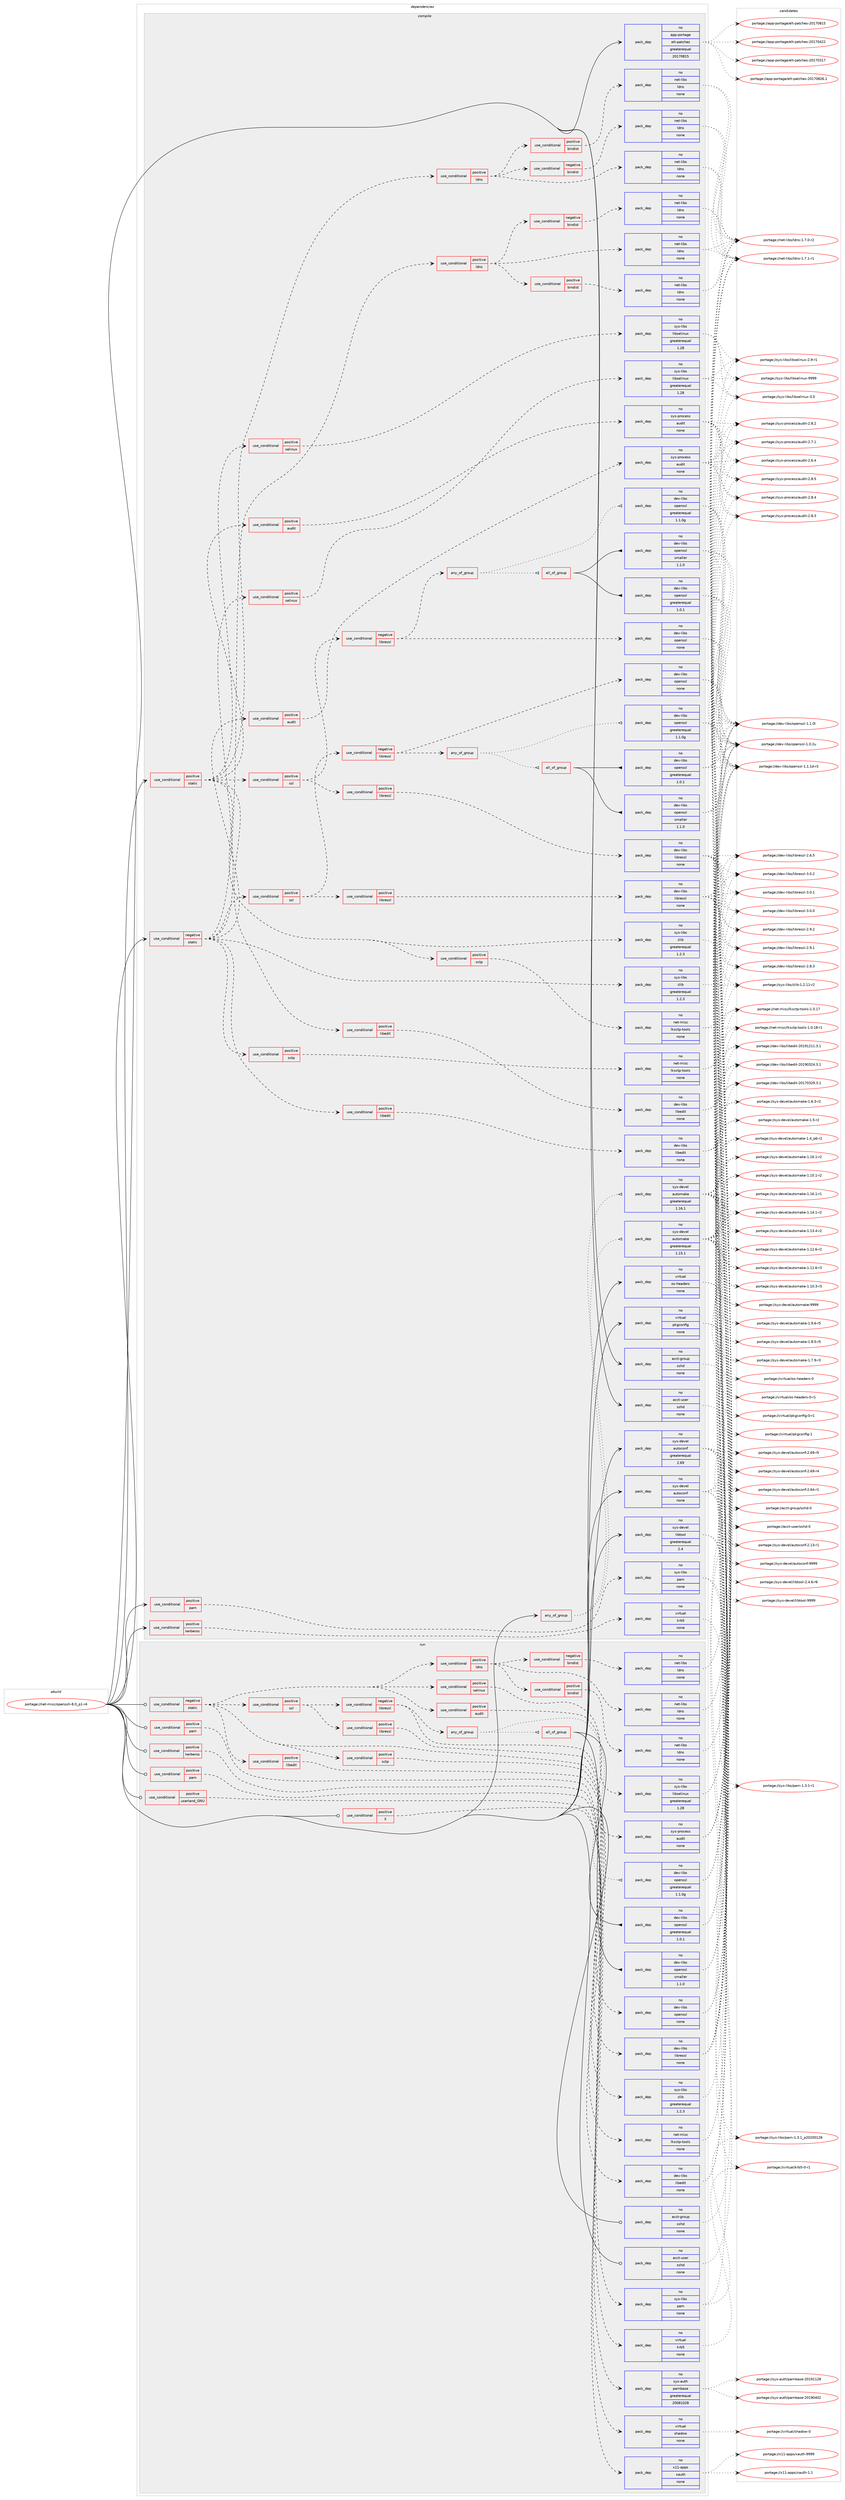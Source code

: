 digraph prolog {

# *************
# Graph options
# *************

newrank=true;
concentrate=true;
compound=true;
graph [rankdir=LR,fontname=Helvetica,fontsize=10,ranksep=1.5];#, ranksep=2.5, nodesep=0.2];
edge  [arrowhead=vee];
node  [fontname=Helvetica,fontsize=10];

# **********
# The ebuild
# **********

subgraph cluster_leftcol {
color=gray;
rank=same;
label=<<i>ebuild</i>>;
id [label="portage://net-misc/openssh-8.0_p1-r4", color=red, width=4, href="../net-misc/openssh-8.0_p1-r4.svg"];
}

# ****************
# The dependencies
# ****************

subgraph cluster_midcol {
color=gray;
label=<<i>dependencies</i>>;
subgraph cluster_compile {
fillcolor="#eeeeee";
style=filled;
label=<<i>compile</i>>;
subgraph any1938 {
dependency120583 [label=<<TABLE BORDER="0" CELLBORDER="1" CELLSPACING="0" CELLPADDING="4"><TR><TD CELLPADDING="10">any_of_group</TD></TR></TABLE>>, shape=none, color=red];subgraph pack93839 {
dependency120584 [label=<<TABLE BORDER="0" CELLBORDER="1" CELLSPACING="0" CELLPADDING="4" WIDTH="220"><TR><TD ROWSPAN="6" CELLPADDING="30">pack_dep</TD></TR><TR><TD WIDTH="110">no</TD></TR><TR><TD>sys-devel</TD></TR><TR><TD>automake</TD></TR><TR><TD>greaterequal</TD></TR><TR><TD>1.16.1</TD></TR></TABLE>>, shape=none, color=blue];
}
dependency120583:e -> dependency120584:w [weight=20,style="dotted",arrowhead="oinv"];
subgraph pack93840 {
dependency120585 [label=<<TABLE BORDER="0" CELLBORDER="1" CELLSPACING="0" CELLPADDING="4" WIDTH="220"><TR><TD ROWSPAN="6" CELLPADDING="30">pack_dep</TD></TR><TR><TD WIDTH="110">no</TD></TR><TR><TD>sys-devel</TD></TR><TR><TD>automake</TD></TR><TR><TD>greaterequal</TD></TR><TR><TD>1.15.1</TD></TR></TABLE>>, shape=none, color=blue];
}
dependency120583:e -> dependency120585:w [weight=20,style="dotted",arrowhead="oinv"];
}
id:e -> dependency120583:w [weight=20,style="solid",arrowhead="vee"];
subgraph cond24682 {
dependency120586 [label=<<TABLE BORDER="0" CELLBORDER="1" CELLSPACING="0" CELLPADDING="4"><TR><TD ROWSPAN="3" CELLPADDING="10">use_conditional</TD></TR><TR><TD>negative</TD></TR><TR><TD>static</TD></TR></TABLE>>, shape=none, color=red];
subgraph cond24683 {
dependency120587 [label=<<TABLE BORDER="0" CELLBORDER="1" CELLSPACING="0" CELLPADDING="4"><TR><TD ROWSPAN="3" CELLPADDING="10">use_conditional</TD></TR><TR><TD>positive</TD></TR><TR><TD>audit</TD></TR></TABLE>>, shape=none, color=red];
subgraph pack93841 {
dependency120588 [label=<<TABLE BORDER="0" CELLBORDER="1" CELLSPACING="0" CELLPADDING="4" WIDTH="220"><TR><TD ROWSPAN="6" CELLPADDING="30">pack_dep</TD></TR><TR><TD WIDTH="110">no</TD></TR><TR><TD>sys-process</TD></TR><TR><TD>audit</TD></TR><TR><TD>none</TD></TR><TR><TD></TD></TR></TABLE>>, shape=none, color=blue];
}
dependency120587:e -> dependency120588:w [weight=20,style="dashed",arrowhead="vee"];
}
dependency120586:e -> dependency120587:w [weight=20,style="dashed",arrowhead="vee"];
subgraph cond24684 {
dependency120589 [label=<<TABLE BORDER="0" CELLBORDER="1" CELLSPACING="0" CELLPADDING="4"><TR><TD ROWSPAN="3" CELLPADDING="10">use_conditional</TD></TR><TR><TD>positive</TD></TR><TR><TD>ldns</TD></TR></TABLE>>, shape=none, color=red];
subgraph pack93842 {
dependency120590 [label=<<TABLE BORDER="0" CELLBORDER="1" CELLSPACING="0" CELLPADDING="4" WIDTH="220"><TR><TD ROWSPAN="6" CELLPADDING="30">pack_dep</TD></TR><TR><TD WIDTH="110">no</TD></TR><TR><TD>net-libs</TD></TR><TR><TD>ldns</TD></TR><TR><TD>none</TD></TR><TR><TD></TD></TR></TABLE>>, shape=none, color=blue];
}
dependency120589:e -> dependency120590:w [weight=20,style="dashed",arrowhead="vee"];
subgraph cond24685 {
dependency120591 [label=<<TABLE BORDER="0" CELLBORDER="1" CELLSPACING="0" CELLPADDING="4"><TR><TD ROWSPAN="3" CELLPADDING="10">use_conditional</TD></TR><TR><TD>negative</TD></TR><TR><TD>bindist</TD></TR></TABLE>>, shape=none, color=red];
subgraph pack93843 {
dependency120592 [label=<<TABLE BORDER="0" CELLBORDER="1" CELLSPACING="0" CELLPADDING="4" WIDTH="220"><TR><TD ROWSPAN="6" CELLPADDING="30">pack_dep</TD></TR><TR><TD WIDTH="110">no</TD></TR><TR><TD>net-libs</TD></TR><TR><TD>ldns</TD></TR><TR><TD>none</TD></TR><TR><TD></TD></TR></TABLE>>, shape=none, color=blue];
}
dependency120591:e -> dependency120592:w [weight=20,style="dashed",arrowhead="vee"];
}
dependency120589:e -> dependency120591:w [weight=20,style="dashed",arrowhead="vee"];
subgraph cond24686 {
dependency120593 [label=<<TABLE BORDER="0" CELLBORDER="1" CELLSPACING="0" CELLPADDING="4"><TR><TD ROWSPAN="3" CELLPADDING="10">use_conditional</TD></TR><TR><TD>positive</TD></TR><TR><TD>bindist</TD></TR></TABLE>>, shape=none, color=red];
subgraph pack93844 {
dependency120594 [label=<<TABLE BORDER="0" CELLBORDER="1" CELLSPACING="0" CELLPADDING="4" WIDTH="220"><TR><TD ROWSPAN="6" CELLPADDING="30">pack_dep</TD></TR><TR><TD WIDTH="110">no</TD></TR><TR><TD>net-libs</TD></TR><TR><TD>ldns</TD></TR><TR><TD>none</TD></TR><TR><TD></TD></TR></TABLE>>, shape=none, color=blue];
}
dependency120593:e -> dependency120594:w [weight=20,style="dashed",arrowhead="vee"];
}
dependency120589:e -> dependency120593:w [weight=20,style="dashed",arrowhead="vee"];
}
dependency120586:e -> dependency120589:w [weight=20,style="dashed",arrowhead="vee"];
subgraph cond24687 {
dependency120595 [label=<<TABLE BORDER="0" CELLBORDER="1" CELLSPACING="0" CELLPADDING="4"><TR><TD ROWSPAN="3" CELLPADDING="10">use_conditional</TD></TR><TR><TD>positive</TD></TR><TR><TD>libedit</TD></TR></TABLE>>, shape=none, color=red];
subgraph pack93845 {
dependency120596 [label=<<TABLE BORDER="0" CELLBORDER="1" CELLSPACING="0" CELLPADDING="4" WIDTH="220"><TR><TD ROWSPAN="6" CELLPADDING="30">pack_dep</TD></TR><TR><TD WIDTH="110">no</TD></TR><TR><TD>dev-libs</TD></TR><TR><TD>libedit</TD></TR><TR><TD>none</TD></TR><TR><TD></TD></TR></TABLE>>, shape=none, color=blue];
}
dependency120595:e -> dependency120596:w [weight=20,style="dashed",arrowhead="vee"];
}
dependency120586:e -> dependency120595:w [weight=20,style="dashed",arrowhead="vee"];
subgraph cond24688 {
dependency120597 [label=<<TABLE BORDER="0" CELLBORDER="1" CELLSPACING="0" CELLPADDING="4"><TR><TD ROWSPAN="3" CELLPADDING="10">use_conditional</TD></TR><TR><TD>positive</TD></TR><TR><TD>sctp</TD></TR></TABLE>>, shape=none, color=red];
subgraph pack93846 {
dependency120598 [label=<<TABLE BORDER="0" CELLBORDER="1" CELLSPACING="0" CELLPADDING="4" WIDTH="220"><TR><TD ROWSPAN="6" CELLPADDING="30">pack_dep</TD></TR><TR><TD WIDTH="110">no</TD></TR><TR><TD>net-misc</TD></TR><TR><TD>lksctp-tools</TD></TR><TR><TD>none</TD></TR><TR><TD></TD></TR></TABLE>>, shape=none, color=blue];
}
dependency120597:e -> dependency120598:w [weight=20,style="dashed",arrowhead="vee"];
}
dependency120586:e -> dependency120597:w [weight=20,style="dashed",arrowhead="vee"];
subgraph cond24689 {
dependency120599 [label=<<TABLE BORDER="0" CELLBORDER="1" CELLSPACING="0" CELLPADDING="4"><TR><TD ROWSPAN="3" CELLPADDING="10">use_conditional</TD></TR><TR><TD>positive</TD></TR><TR><TD>selinux</TD></TR></TABLE>>, shape=none, color=red];
subgraph pack93847 {
dependency120600 [label=<<TABLE BORDER="0" CELLBORDER="1" CELLSPACING="0" CELLPADDING="4" WIDTH="220"><TR><TD ROWSPAN="6" CELLPADDING="30">pack_dep</TD></TR><TR><TD WIDTH="110">no</TD></TR><TR><TD>sys-libs</TD></TR><TR><TD>libselinux</TD></TR><TR><TD>greaterequal</TD></TR><TR><TD>1.28</TD></TR></TABLE>>, shape=none, color=blue];
}
dependency120599:e -> dependency120600:w [weight=20,style="dashed",arrowhead="vee"];
}
dependency120586:e -> dependency120599:w [weight=20,style="dashed",arrowhead="vee"];
subgraph cond24690 {
dependency120601 [label=<<TABLE BORDER="0" CELLBORDER="1" CELLSPACING="0" CELLPADDING="4"><TR><TD ROWSPAN="3" CELLPADDING="10">use_conditional</TD></TR><TR><TD>positive</TD></TR><TR><TD>ssl</TD></TR></TABLE>>, shape=none, color=red];
subgraph cond24691 {
dependency120602 [label=<<TABLE BORDER="0" CELLBORDER="1" CELLSPACING="0" CELLPADDING="4"><TR><TD ROWSPAN="3" CELLPADDING="10">use_conditional</TD></TR><TR><TD>negative</TD></TR><TR><TD>libressl</TD></TR></TABLE>>, shape=none, color=red];
subgraph any1939 {
dependency120603 [label=<<TABLE BORDER="0" CELLBORDER="1" CELLSPACING="0" CELLPADDING="4"><TR><TD CELLPADDING="10">any_of_group</TD></TR></TABLE>>, shape=none, color=red];subgraph all127 {
dependency120604 [label=<<TABLE BORDER="0" CELLBORDER="1" CELLSPACING="0" CELLPADDING="4"><TR><TD CELLPADDING="10">all_of_group</TD></TR></TABLE>>, shape=none, color=red];subgraph pack93848 {
dependency120605 [label=<<TABLE BORDER="0" CELLBORDER="1" CELLSPACING="0" CELLPADDING="4" WIDTH="220"><TR><TD ROWSPAN="6" CELLPADDING="30">pack_dep</TD></TR><TR><TD WIDTH="110">no</TD></TR><TR><TD>dev-libs</TD></TR><TR><TD>openssl</TD></TR><TR><TD>greaterequal</TD></TR><TR><TD>1.0.1</TD></TR></TABLE>>, shape=none, color=blue];
}
dependency120604:e -> dependency120605:w [weight=20,style="solid",arrowhead="inv"];
subgraph pack93849 {
dependency120606 [label=<<TABLE BORDER="0" CELLBORDER="1" CELLSPACING="0" CELLPADDING="4" WIDTH="220"><TR><TD ROWSPAN="6" CELLPADDING="30">pack_dep</TD></TR><TR><TD WIDTH="110">no</TD></TR><TR><TD>dev-libs</TD></TR><TR><TD>openssl</TD></TR><TR><TD>smaller</TD></TR><TR><TD>1.1.0</TD></TR></TABLE>>, shape=none, color=blue];
}
dependency120604:e -> dependency120606:w [weight=20,style="solid",arrowhead="inv"];
}
dependency120603:e -> dependency120604:w [weight=20,style="dotted",arrowhead="oinv"];
subgraph pack93850 {
dependency120607 [label=<<TABLE BORDER="0" CELLBORDER="1" CELLSPACING="0" CELLPADDING="4" WIDTH="220"><TR><TD ROWSPAN="6" CELLPADDING="30">pack_dep</TD></TR><TR><TD WIDTH="110">no</TD></TR><TR><TD>dev-libs</TD></TR><TR><TD>openssl</TD></TR><TR><TD>greaterequal</TD></TR><TR><TD>1.1.0g</TD></TR></TABLE>>, shape=none, color=blue];
}
dependency120603:e -> dependency120607:w [weight=20,style="dotted",arrowhead="oinv"];
}
dependency120602:e -> dependency120603:w [weight=20,style="dashed",arrowhead="vee"];
subgraph pack93851 {
dependency120608 [label=<<TABLE BORDER="0" CELLBORDER="1" CELLSPACING="0" CELLPADDING="4" WIDTH="220"><TR><TD ROWSPAN="6" CELLPADDING="30">pack_dep</TD></TR><TR><TD WIDTH="110">no</TD></TR><TR><TD>dev-libs</TD></TR><TR><TD>openssl</TD></TR><TR><TD>none</TD></TR><TR><TD></TD></TR></TABLE>>, shape=none, color=blue];
}
dependency120602:e -> dependency120608:w [weight=20,style="dashed",arrowhead="vee"];
}
dependency120601:e -> dependency120602:w [weight=20,style="dashed",arrowhead="vee"];
subgraph cond24692 {
dependency120609 [label=<<TABLE BORDER="0" CELLBORDER="1" CELLSPACING="0" CELLPADDING="4"><TR><TD ROWSPAN="3" CELLPADDING="10">use_conditional</TD></TR><TR><TD>positive</TD></TR><TR><TD>libressl</TD></TR></TABLE>>, shape=none, color=red];
subgraph pack93852 {
dependency120610 [label=<<TABLE BORDER="0" CELLBORDER="1" CELLSPACING="0" CELLPADDING="4" WIDTH="220"><TR><TD ROWSPAN="6" CELLPADDING="30">pack_dep</TD></TR><TR><TD WIDTH="110">no</TD></TR><TR><TD>dev-libs</TD></TR><TR><TD>libressl</TD></TR><TR><TD>none</TD></TR><TR><TD></TD></TR></TABLE>>, shape=none, color=blue];
}
dependency120609:e -> dependency120610:w [weight=20,style="dashed",arrowhead="vee"];
}
dependency120601:e -> dependency120609:w [weight=20,style="dashed",arrowhead="vee"];
}
dependency120586:e -> dependency120601:w [weight=20,style="dashed",arrowhead="vee"];
subgraph pack93853 {
dependency120611 [label=<<TABLE BORDER="0" CELLBORDER="1" CELLSPACING="0" CELLPADDING="4" WIDTH="220"><TR><TD ROWSPAN="6" CELLPADDING="30">pack_dep</TD></TR><TR><TD WIDTH="110">no</TD></TR><TR><TD>sys-libs</TD></TR><TR><TD>zlib</TD></TR><TR><TD>greaterequal</TD></TR><TR><TD>1.2.3</TD></TR></TABLE>>, shape=none, color=blue];
}
dependency120586:e -> dependency120611:w [weight=20,style="dashed",arrowhead="vee"];
}
id:e -> dependency120586:w [weight=20,style="solid",arrowhead="vee"];
subgraph cond24693 {
dependency120612 [label=<<TABLE BORDER="0" CELLBORDER="1" CELLSPACING="0" CELLPADDING="4"><TR><TD ROWSPAN="3" CELLPADDING="10">use_conditional</TD></TR><TR><TD>positive</TD></TR><TR><TD>kerberos</TD></TR></TABLE>>, shape=none, color=red];
subgraph pack93854 {
dependency120613 [label=<<TABLE BORDER="0" CELLBORDER="1" CELLSPACING="0" CELLPADDING="4" WIDTH="220"><TR><TD ROWSPAN="6" CELLPADDING="30">pack_dep</TD></TR><TR><TD WIDTH="110">no</TD></TR><TR><TD>virtual</TD></TR><TR><TD>krb5</TD></TR><TR><TD>none</TD></TR><TR><TD></TD></TR></TABLE>>, shape=none, color=blue];
}
dependency120612:e -> dependency120613:w [weight=20,style="dashed",arrowhead="vee"];
}
id:e -> dependency120612:w [weight=20,style="solid",arrowhead="vee"];
subgraph cond24694 {
dependency120614 [label=<<TABLE BORDER="0" CELLBORDER="1" CELLSPACING="0" CELLPADDING="4"><TR><TD ROWSPAN="3" CELLPADDING="10">use_conditional</TD></TR><TR><TD>positive</TD></TR><TR><TD>pam</TD></TR></TABLE>>, shape=none, color=red];
subgraph pack93855 {
dependency120615 [label=<<TABLE BORDER="0" CELLBORDER="1" CELLSPACING="0" CELLPADDING="4" WIDTH="220"><TR><TD ROWSPAN="6" CELLPADDING="30">pack_dep</TD></TR><TR><TD WIDTH="110">no</TD></TR><TR><TD>sys-libs</TD></TR><TR><TD>pam</TD></TR><TR><TD>none</TD></TR><TR><TD></TD></TR></TABLE>>, shape=none, color=blue];
}
dependency120614:e -> dependency120615:w [weight=20,style="dashed",arrowhead="vee"];
}
id:e -> dependency120614:w [weight=20,style="solid",arrowhead="vee"];
subgraph cond24695 {
dependency120616 [label=<<TABLE BORDER="0" CELLBORDER="1" CELLSPACING="0" CELLPADDING="4"><TR><TD ROWSPAN="3" CELLPADDING="10">use_conditional</TD></TR><TR><TD>positive</TD></TR><TR><TD>static</TD></TR></TABLE>>, shape=none, color=red];
subgraph cond24696 {
dependency120617 [label=<<TABLE BORDER="0" CELLBORDER="1" CELLSPACING="0" CELLPADDING="4"><TR><TD ROWSPAN="3" CELLPADDING="10">use_conditional</TD></TR><TR><TD>positive</TD></TR><TR><TD>audit</TD></TR></TABLE>>, shape=none, color=red];
subgraph pack93856 {
dependency120618 [label=<<TABLE BORDER="0" CELLBORDER="1" CELLSPACING="0" CELLPADDING="4" WIDTH="220"><TR><TD ROWSPAN="6" CELLPADDING="30">pack_dep</TD></TR><TR><TD WIDTH="110">no</TD></TR><TR><TD>sys-process</TD></TR><TR><TD>audit</TD></TR><TR><TD>none</TD></TR><TR><TD></TD></TR></TABLE>>, shape=none, color=blue];
}
dependency120617:e -> dependency120618:w [weight=20,style="dashed",arrowhead="vee"];
}
dependency120616:e -> dependency120617:w [weight=20,style="dashed",arrowhead="vee"];
subgraph cond24697 {
dependency120619 [label=<<TABLE BORDER="0" CELLBORDER="1" CELLSPACING="0" CELLPADDING="4"><TR><TD ROWSPAN="3" CELLPADDING="10">use_conditional</TD></TR><TR><TD>positive</TD></TR><TR><TD>ldns</TD></TR></TABLE>>, shape=none, color=red];
subgraph pack93857 {
dependency120620 [label=<<TABLE BORDER="0" CELLBORDER="1" CELLSPACING="0" CELLPADDING="4" WIDTH="220"><TR><TD ROWSPAN="6" CELLPADDING="30">pack_dep</TD></TR><TR><TD WIDTH="110">no</TD></TR><TR><TD>net-libs</TD></TR><TR><TD>ldns</TD></TR><TR><TD>none</TD></TR><TR><TD></TD></TR></TABLE>>, shape=none, color=blue];
}
dependency120619:e -> dependency120620:w [weight=20,style="dashed",arrowhead="vee"];
subgraph cond24698 {
dependency120621 [label=<<TABLE BORDER="0" CELLBORDER="1" CELLSPACING="0" CELLPADDING="4"><TR><TD ROWSPAN="3" CELLPADDING="10">use_conditional</TD></TR><TR><TD>negative</TD></TR><TR><TD>bindist</TD></TR></TABLE>>, shape=none, color=red];
subgraph pack93858 {
dependency120622 [label=<<TABLE BORDER="0" CELLBORDER="1" CELLSPACING="0" CELLPADDING="4" WIDTH="220"><TR><TD ROWSPAN="6" CELLPADDING="30">pack_dep</TD></TR><TR><TD WIDTH="110">no</TD></TR><TR><TD>net-libs</TD></TR><TR><TD>ldns</TD></TR><TR><TD>none</TD></TR><TR><TD></TD></TR></TABLE>>, shape=none, color=blue];
}
dependency120621:e -> dependency120622:w [weight=20,style="dashed",arrowhead="vee"];
}
dependency120619:e -> dependency120621:w [weight=20,style="dashed",arrowhead="vee"];
subgraph cond24699 {
dependency120623 [label=<<TABLE BORDER="0" CELLBORDER="1" CELLSPACING="0" CELLPADDING="4"><TR><TD ROWSPAN="3" CELLPADDING="10">use_conditional</TD></TR><TR><TD>positive</TD></TR><TR><TD>bindist</TD></TR></TABLE>>, shape=none, color=red];
subgraph pack93859 {
dependency120624 [label=<<TABLE BORDER="0" CELLBORDER="1" CELLSPACING="0" CELLPADDING="4" WIDTH="220"><TR><TD ROWSPAN="6" CELLPADDING="30">pack_dep</TD></TR><TR><TD WIDTH="110">no</TD></TR><TR><TD>net-libs</TD></TR><TR><TD>ldns</TD></TR><TR><TD>none</TD></TR><TR><TD></TD></TR></TABLE>>, shape=none, color=blue];
}
dependency120623:e -> dependency120624:w [weight=20,style="dashed",arrowhead="vee"];
}
dependency120619:e -> dependency120623:w [weight=20,style="dashed",arrowhead="vee"];
}
dependency120616:e -> dependency120619:w [weight=20,style="dashed",arrowhead="vee"];
subgraph cond24700 {
dependency120625 [label=<<TABLE BORDER="0" CELLBORDER="1" CELLSPACING="0" CELLPADDING="4"><TR><TD ROWSPAN="3" CELLPADDING="10">use_conditional</TD></TR><TR><TD>positive</TD></TR><TR><TD>libedit</TD></TR></TABLE>>, shape=none, color=red];
subgraph pack93860 {
dependency120626 [label=<<TABLE BORDER="0" CELLBORDER="1" CELLSPACING="0" CELLPADDING="4" WIDTH="220"><TR><TD ROWSPAN="6" CELLPADDING="30">pack_dep</TD></TR><TR><TD WIDTH="110">no</TD></TR><TR><TD>dev-libs</TD></TR><TR><TD>libedit</TD></TR><TR><TD>none</TD></TR><TR><TD></TD></TR></TABLE>>, shape=none, color=blue];
}
dependency120625:e -> dependency120626:w [weight=20,style="dashed",arrowhead="vee"];
}
dependency120616:e -> dependency120625:w [weight=20,style="dashed",arrowhead="vee"];
subgraph cond24701 {
dependency120627 [label=<<TABLE BORDER="0" CELLBORDER="1" CELLSPACING="0" CELLPADDING="4"><TR><TD ROWSPAN="3" CELLPADDING="10">use_conditional</TD></TR><TR><TD>positive</TD></TR><TR><TD>sctp</TD></TR></TABLE>>, shape=none, color=red];
subgraph pack93861 {
dependency120628 [label=<<TABLE BORDER="0" CELLBORDER="1" CELLSPACING="0" CELLPADDING="4" WIDTH="220"><TR><TD ROWSPAN="6" CELLPADDING="30">pack_dep</TD></TR><TR><TD WIDTH="110">no</TD></TR><TR><TD>net-misc</TD></TR><TR><TD>lksctp-tools</TD></TR><TR><TD>none</TD></TR><TR><TD></TD></TR></TABLE>>, shape=none, color=blue];
}
dependency120627:e -> dependency120628:w [weight=20,style="dashed",arrowhead="vee"];
}
dependency120616:e -> dependency120627:w [weight=20,style="dashed",arrowhead="vee"];
subgraph cond24702 {
dependency120629 [label=<<TABLE BORDER="0" CELLBORDER="1" CELLSPACING="0" CELLPADDING="4"><TR><TD ROWSPAN="3" CELLPADDING="10">use_conditional</TD></TR><TR><TD>positive</TD></TR><TR><TD>selinux</TD></TR></TABLE>>, shape=none, color=red];
subgraph pack93862 {
dependency120630 [label=<<TABLE BORDER="0" CELLBORDER="1" CELLSPACING="0" CELLPADDING="4" WIDTH="220"><TR><TD ROWSPAN="6" CELLPADDING="30">pack_dep</TD></TR><TR><TD WIDTH="110">no</TD></TR><TR><TD>sys-libs</TD></TR><TR><TD>libselinux</TD></TR><TR><TD>greaterequal</TD></TR><TR><TD>1.28</TD></TR></TABLE>>, shape=none, color=blue];
}
dependency120629:e -> dependency120630:w [weight=20,style="dashed",arrowhead="vee"];
}
dependency120616:e -> dependency120629:w [weight=20,style="dashed",arrowhead="vee"];
subgraph cond24703 {
dependency120631 [label=<<TABLE BORDER="0" CELLBORDER="1" CELLSPACING="0" CELLPADDING="4"><TR><TD ROWSPAN="3" CELLPADDING="10">use_conditional</TD></TR><TR><TD>positive</TD></TR><TR><TD>ssl</TD></TR></TABLE>>, shape=none, color=red];
subgraph cond24704 {
dependency120632 [label=<<TABLE BORDER="0" CELLBORDER="1" CELLSPACING="0" CELLPADDING="4"><TR><TD ROWSPAN="3" CELLPADDING="10">use_conditional</TD></TR><TR><TD>negative</TD></TR><TR><TD>libressl</TD></TR></TABLE>>, shape=none, color=red];
subgraph any1940 {
dependency120633 [label=<<TABLE BORDER="0" CELLBORDER="1" CELLSPACING="0" CELLPADDING="4"><TR><TD CELLPADDING="10">any_of_group</TD></TR></TABLE>>, shape=none, color=red];subgraph all128 {
dependency120634 [label=<<TABLE BORDER="0" CELLBORDER="1" CELLSPACING="0" CELLPADDING="4"><TR><TD CELLPADDING="10">all_of_group</TD></TR></TABLE>>, shape=none, color=red];subgraph pack93863 {
dependency120635 [label=<<TABLE BORDER="0" CELLBORDER="1" CELLSPACING="0" CELLPADDING="4" WIDTH="220"><TR><TD ROWSPAN="6" CELLPADDING="30">pack_dep</TD></TR><TR><TD WIDTH="110">no</TD></TR><TR><TD>dev-libs</TD></TR><TR><TD>openssl</TD></TR><TR><TD>greaterequal</TD></TR><TR><TD>1.0.1</TD></TR></TABLE>>, shape=none, color=blue];
}
dependency120634:e -> dependency120635:w [weight=20,style="solid",arrowhead="inv"];
subgraph pack93864 {
dependency120636 [label=<<TABLE BORDER="0" CELLBORDER="1" CELLSPACING="0" CELLPADDING="4" WIDTH="220"><TR><TD ROWSPAN="6" CELLPADDING="30">pack_dep</TD></TR><TR><TD WIDTH="110">no</TD></TR><TR><TD>dev-libs</TD></TR><TR><TD>openssl</TD></TR><TR><TD>smaller</TD></TR><TR><TD>1.1.0</TD></TR></TABLE>>, shape=none, color=blue];
}
dependency120634:e -> dependency120636:w [weight=20,style="solid",arrowhead="inv"];
}
dependency120633:e -> dependency120634:w [weight=20,style="dotted",arrowhead="oinv"];
subgraph pack93865 {
dependency120637 [label=<<TABLE BORDER="0" CELLBORDER="1" CELLSPACING="0" CELLPADDING="4" WIDTH="220"><TR><TD ROWSPAN="6" CELLPADDING="30">pack_dep</TD></TR><TR><TD WIDTH="110">no</TD></TR><TR><TD>dev-libs</TD></TR><TR><TD>openssl</TD></TR><TR><TD>greaterequal</TD></TR><TR><TD>1.1.0g</TD></TR></TABLE>>, shape=none, color=blue];
}
dependency120633:e -> dependency120637:w [weight=20,style="dotted",arrowhead="oinv"];
}
dependency120632:e -> dependency120633:w [weight=20,style="dashed",arrowhead="vee"];
subgraph pack93866 {
dependency120638 [label=<<TABLE BORDER="0" CELLBORDER="1" CELLSPACING="0" CELLPADDING="4" WIDTH="220"><TR><TD ROWSPAN="6" CELLPADDING="30">pack_dep</TD></TR><TR><TD WIDTH="110">no</TD></TR><TR><TD>dev-libs</TD></TR><TR><TD>openssl</TD></TR><TR><TD>none</TD></TR><TR><TD></TD></TR></TABLE>>, shape=none, color=blue];
}
dependency120632:e -> dependency120638:w [weight=20,style="dashed",arrowhead="vee"];
}
dependency120631:e -> dependency120632:w [weight=20,style="dashed",arrowhead="vee"];
subgraph cond24705 {
dependency120639 [label=<<TABLE BORDER="0" CELLBORDER="1" CELLSPACING="0" CELLPADDING="4"><TR><TD ROWSPAN="3" CELLPADDING="10">use_conditional</TD></TR><TR><TD>positive</TD></TR><TR><TD>libressl</TD></TR></TABLE>>, shape=none, color=red];
subgraph pack93867 {
dependency120640 [label=<<TABLE BORDER="0" CELLBORDER="1" CELLSPACING="0" CELLPADDING="4" WIDTH="220"><TR><TD ROWSPAN="6" CELLPADDING="30">pack_dep</TD></TR><TR><TD WIDTH="110">no</TD></TR><TR><TD>dev-libs</TD></TR><TR><TD>libressl</TD></TR><TR><TD>none</TD></TR><TR><TD></TD></TR></TABLE>>, shape=none, color=blue];
}
dependency120639:e -> dependency120640:w [weight=20,style="dashed",arrowhead="vee"];
}
dependency120631:e -> dependency120639:w [weight=20,style="dashed",arrowhead="vee"];
}
dependency120616:e -> dependency120631:w [weight=20,style="dashed",arrowhead="vee"];
subgraph pack93868 {
dependency120641 [label=<<TABLE BORDER="0" CELLBORDER="1" CELLSPACING="0" CELLPADDING="4" WIDTH="220"><TR><TD ROWSPAN="6" CELLPADDING="30">pack_dep</TD></TR><TR><TD WIDTH="110">no</TD></TR><TR><TD>sys-libs</TD></TR><TR><TD>zlib</TD></TR><TR><TD>greaterequal</TD></TR><TR><TD>1.2.3</TD></TR></TABLE>>, shape=none, color=blue];
}
dependency120616:e -> dependency120641:w [weight=20,style="dashed",arrowhead="vee"];
}
id:e -> dependency120616:w [weight=20,style="solid",arrowhead="vee"];
subgraph pack93869 {
dependency120642 [label=<<TABLE BORDER="0" CELLBORDER="1" CELLSPACING="0" CELLPADDING="4" WIDTH="220"><TR><TD ROWSPAN="6" CELLPADDING="30">pack_dep</TD></TR><TR><TD WIDTH="110">no</TD></TR><TR><TD>acct-group</TD></TR><TR><TD>sshd</TD></TR><TR><TD>none</TD></TR><TR><TD></TD></TR></TABLE>>, shape=none, color=blue];
}
id:e -> dependency120642:w [weight=20,style="solid",arrowhead="vee"];
subgraph pack93870 {
dependency120643 [label=<<TABLE BORDER="0" CELLBORDER="1" CELLSPACING="0" CELLPADDING="4" WIDTH="220"><TR><TD ROWSPAN="6" CELLPADDING="30">pack_dep</TD></TR><TR><TD WIDTH="110">no</TD></TR><TR><TD>acct-user</TD></TR><TR><TD>sshd</TD></TR><TR><TD>none</TD></TR><TR><TD></TD></TR></TABLE>>, shape=none, color=blue];
}
id:e -> dependency120643:w [weight=20,style="solid",arrowhead="vee"];
subgraph pack93871 {
dependency120644 [label=<<TABLE BORDER="0" CELLBORDER="1" CELLSPACING="0" CELLPADDING="4" WIDTH="220"><TR><TD ROWSPAN="6" CELLPADDING="30">pack_dep</TD></TR><TR><TD WIDTH="110">no</TD></TR><TR><TD>app-portage</TD></TR><TR><TD>elt-patches</TD></TR><TR><TD>greaterequal</TD></TR><TR><TD>20170815</TD></TR></TABLE>>, shape=none, color=blue];
}
id:e -> dependency120644:w [weight=20,style="solid",arrowhead="vee"];
subgraph pack93872 {
dependency120645 [label=<<TABLE BORDER="0" CELLBORDER="1" CELLSPACING="0" CELLPADDING="4" WIDTH="220"><TR><TD ROWSPAN="6" CELLPADDING="30">pack_dep</TD></TR><TR><TD WIDTH="110">no</TD></TR><TR><TD>sys-devel</TD></TR><TR><TD>autoconf</TD></TR><TR><TD>greaterequal</TD></TR><TR><TD>2.69</TD></TR></TABLE>>, shape=none, color=blue];
}
id:e -> dependency120645:w [weight=20,style="solid",arrowhead="vee"];
subgraph pack93873 {
dependency120646 [label=<<TABLE BORDER="0" CELLBORDER="1" CELLSPACING="0" CELLPADDING="4" WIDTH="220"><TR><TD ROWSPAN="6" CELLPADDING="30">pack_dep</TD></TR><TR><TD WIDTH="110">no</TD></TR><TR><TD>sys-devel</TD></TR><TR><TD>autoconf</TD></TR><TR><TD>none</TD></TR><TR><TD></TD></TR></TABLE>>, shape=none, color=blue];
}
id:e -> dependency120646:w [weight=20,style="solid",arrowhead="vee"];
subgraph pack93874 {
dependency120647 [label=<<TABLE BORDER="0" CELLBORDER="1" CELLSPACING="0" CELLPADDING="4" WIDTH="220"><TR><TD ROWSPAN="6" CELLPADDING="30">pack_dep</TD></TR><TR><TD WIDTH="110">no</TD></TR><TR><TD>sys-devel</TD></TR><TR><TD>libtool</TD></TR><TR><TD>greaterequal</TD></TR><TR><TD>2.4</TD></TR></TABLE>>, shape=none, color=blue];
}
id:e -> dependency120647:w [weight=20,style="solid",arrowhead="vee"];
subgraph pack93875 {
dependency120648 [label=<<TABLE BORDER="0" CELLBORDER="1" CELLSPACING="0" CELLPADDING="4" WIDTH="220"><TR><TD ROWSPAN="6" CELLPADDING="30">pack_dep</TD></TR><TR><TD WIDTH="110">no</TD></TR><TR><TD>virtual</TD></TR><TR><TD>os-headers</TD></TR><TR><TD>none</TD></TR><TR><TD></TD></TR></TABLE>>, shape=none, color=blue];
}
id:e -> dependency120648:w [weight=20,style="solid",arrowhead="vee"];
subgraph pack93876 {
dependency120649 [label=<<TABLE BORDER="0" CELLBORDER="1" CELLSPACING="0" CELLPADDING="4" WIDTH="220"><TR><TD ROWSPAN="6" CELLPADDING="30">pack_dep</TD></TR><TR><TD WIDTH="110">no</TD></TR><TR><TD>virtual</TD></TR><TR><TD>pkgconfig</TD></TR><TR><TD>none</TD></TR><TR><TD></TD></TR></TABLE>>, shape=none, color=blue];
}
id:e -> dependency120649:w [weight=20,style="solid",arrowhead="vee"];
}
subgraph cluster_compileandrun {
fillcolor="#eeeeee";
style=filled;
label=<<i>compile and run</i>>;
}
subgraph cluster_run {
fillcolor="#eeeeee";
style=filled;
label=<<i>run</i>>;
subgraph cond24706 {
dependency120650 [label=<<TABLE BORDER="0" CELLBORDER="1" CELLSPACING="0" CELLPADDING="4"><TR><TD ROWSPAN="3" CELLPADDING="10">use_conditional</TD></TR><TR><TD>negative</TD></TR><TR><TD>static</TD></TR></TABLE>>, shape=none, color=red];
subgraph cond24707 {
dependency120651 [label=<<TABLE BORDER="0" CELLBORDER="1" CELLSPACING="0" CELLPADDING="4"><TR><TD ROWSPAN="3" CELLPADDING="10">use_conditional</TD></TR><TR><TD>positive</TD></TR><TR><TD>audit</TD></TR></TABLE>>, shape=none, color=red];
subgraph pack93877 {
dependency120652 [label=<<TABLE BORDER="0" CELLBORDER="1" CELLSPACING="0" CELLPADDING="4" WIDTH="220"><TR><TD ROWSPAN="6" CELLPADDING="30">pack_dep</TD></TR><TR><TD WIDTH="110">no</TD></TR><TR><TD>sys-process</TD></TR><TR><TD>audit</TD></TR><TR><TD>none</TD></TR><TR><TD></TD></TR></TABLE>>, shape=none, color=blue];
}
dependency120651:e -> dependency120652:w [weight=20,style="dashed",arrowhead="vee"];
}
dependency120650:e -> dependency120651:w [weight=20,style="dashed",arrowhead="vee"];
subgraph cond24708 {
dependency120653 [label=<<TABLE BORDER="0" CELLBORDER="1" CELLSPACING="0" CELLPADDING="4"><TR><TD ROWSPAN="3" CELLPADDING="10">use_conditional</TD></TR><TR><TD>positive</TD></TR><TR><TD>ldns</TD></TR></TABLE>>, shape=none, color=red];
subgraph pack93878 {
dependency120654 [label=<<TABLE BORDER="0" CELLBORDER="1" CELLSPACING="0" CELLPADDING="4" WIDTH="220"><TR><TD ROWSPAN="6" CELLPADDING="30">pack_dep</TD></TR><TR><TD WIDTH="110">no</TD></TR><TR><TD>net-libs</TD></TR><TR><TD>ldns</TD></TR><TR><TD>none</TD></TR><TR><TD></TD></TR></TABLE>>, shape=none, color=blue];
}
dependency120653:e -> dependency120654:w [weight=20,style="dashed",arrowhead="vee"];
subgraph cond24709 {
dependency120655 [label=<<TABLE BORDER="0" CELLBORDER="1" CELLSPACING="0" CELLPADDING="4"><TR><TD ROWSPAN="3" CELLPADDING="10">use_conditional</TD></TR><TR><TD>negative</TD></TR><TR><TD>bindist</TD></TR></TABLE>>, shape=none, color=red];
subgraph pack93879 {
dependency120656 [label=<<TABLE BORDER="0" CELLBORDER="1" CELLSPACING="0" CELLPADDING="4" WIDTH="220"><TR><TD ROWSPAN="6" CELLPADDING="30">pack_dep</TD></TR><TR><TD WIDTH="110">no</TD></TR><TR><TD>net-libs</TD></TR><TR><TD>ldns</TD></TR><TR><TD>none</TD></TR><TR><TD></TD></TR></TABLE>>, shape=none, color=blue];
}
dependency120655:e -> dependency120656:w [weight=20,style="dashed",arrowhead="vee"];
}
dependency120653:e -> dependency120655:w [weight=20,style="dashed",arrowhead="vee"];
subgraph cond24710 {
dependency120657 [label=<<TABLE BORDER="0" CELLBORDER="1" CELLSPACING="0" CELLPADDING="4"><TR><TD ROWSPAN="3" CELLPADDING="10">use_conditional</TD></TR><TR><TD>positive</TD></TR><TR><TD>bindist</TD></TR></TABLE>>, shape=none, color=red];
subgraph pack93880 {
dependency120658 [label=<<TABLE BORDER="0" CELLBORDER="1" CELLSPACING="0" CELLPADDING="4" WIDTH="220"><TR><TD ROWSPAN="6" CELLPADDING="30">pack_dep</TD></TR><TR><TD WIDTH="110">no</TD></TR><TR><TD>net-libs</TD></TR><TR><TD>ldns</TD></TR><TR><TD>none</TD></TR><TR><TD></TD></TR></TABLE>>, shape=none, color=blue];
}
dependency120657:e -> dependency120658:w [weight=20,style="dashed",arrowhead="vee"];
}
dependency120653:e -> dependency120657:w [weight=20,style="dashed",arrowhead="vee"];
}
dependency120650:e -> dependency120653:w [weight=20,style="dashed",arrowhead="vee"];
subgraph cond24711 {
dependency120659 [label=<<TABLE BORDER="0" CELLBORDER="1" CELLSPACING="0" CELLPADDING="4"><TR><TD ROWSPAN="3" CELLPADDING="10">use_conditional</TD></TR><TR><TD>positive</TD></TR><TR><TD>libedit</TD></TR></TABLE>>, shape=none, color=red];
subgraph pack93881 {
dependency120660 [label=<<TABLE BORDER="0" CELLBORDER="1" CELLSPACING="0" CELLPADDING="4" WIDTH="220"><TR><TD ROWSPAN="6" CELLPADDING="30">pack_dep</TD></TR><TR><TD WIDTH="110">no</TD></TR><TR><TD>dev-libs</TD></TR><TR><TD>libedit</TD></TR><TR><TD>none</TD></TR><TR><TD></TD></TR></TABLE>>, shape=none, color=blue];
}
dependency120659:e -> dependency120660:w [weight=20,style="dashed",arrowhead="vee"];
}
dependency120650:e -> dependency120659:w [weight=20,style="dashed",arrowhead="vee"];
subgraph cond24712 {
dependency120661 [label=<<TABLE BORDER="0" CELLBORDER="1" CELLSPACING="0" CELLPADDING="4"><TR><TD ROWSPAN="3" CELLPADDING="10">use_conditional</TD></TR><TR><TD>positive</TD></TR><TR><TD>sctp</TD></TR></TABLE>>, shape=none, color=red];
subgraph pack93882 {
dependency120662 [label=<<TABLE BORDER="0" CELLBORDER="1" CELLSPACING="0" CELLPADDING="4" WIDTH="220"><TR><TD ROWSPAN="6" CELLPADDING="30">pack_dep</TD></TR><TR><TD WIDTH="110">no</TD></TR><TR><TD>net-misc</TD></TR><TR><TD>lksctp-tools</TD></TR><TR><TD>none</TD></TR><TR><TD></TD></TR></TABLE>>, shape=none, color=blue];
}
dependency120661:e -> dependency120662:w [weight=20,style="dashed",arrowhead="vee"];
}
dependency120650:e -> dependency120661:w [weight=20,style="dashed",arrowhead="vee"];
subgraph cond24713 {
dependency120663 [label=<<TABLE BORDER="0" CELLBORDER="1" CELLSPACING="0" CELLPADDING="4"><TR><TD ROWSPAN="3" CELLPADDING="10">use_conditional</TD></TR><TR><TD>positive</TD></TR><TR><TD>selinux</TD></TR></TABLE>>, shape=none, color=red];
subgraph pack93883 {
dependency120664 [label=<<TABLE BORDER="0" CELLBORDER="1" CELLSPACING="0" CELLPADDING="4" WIDTH="220"><TR><TD ROWSPAN="6" CELLPADDING="30">pack_dep</TD></TR><TR><TD WIDTH="110">no</TD></TR><TR><TD>sys-libs</TD></TR><TR><TD>libselinux</TD></TR><TR><TD>greaterequal</TD></TR><TR><TD>1.28</TD></TR></TABLE>>, shape=none, color=blue];
}
dependency120663:e -> dependency120664:w [weight=20,style="dashed",arrowhead="vee"];
}
dependency120650:e -> dependency120663:w [weight=20,style="dashed",arrowhead="vee"];
subgraph cond24714 {
dependency120665 [label=<<TABLE BORDER="0" CELLBORDER="1" CELLSPACING="0" CELLPADDING="4"><TR><TD ROWSPAN="3" CELLPADDING="10">use_conditional</TD></TR><TR><TD>positive</TD></TR><TR><TD>ssl</TD></TR></TABLE>>, shape=none, color=red];
subgraph cond24715 {
dependency120666 [label=<<TABLE BORDER="0" CELLBORDER="1" CELLSPACING="0" CELLPADDING="4"><TR><TD ROWSPAN="3" CELLPADDING="10">use_conditional</TD></TR><TR><TD>negative</TD></TR><TR><TD>libressl</TD></TR></TABLE>>, shape=none, color=red];
subgraph any1941 {
dependency120667 [label=<<TABLE BORDER="0" CELLBORDER="1" CELLSPACING="0" CELLPADDING="4"><TR><TD CELLPADDING="10">any_of_group</TD></TR></TABLE>>, shape=none, color=red];subgraph all129 {
dependency120668 [label=<<TABLE BORDER="0" CELLBORDER="1" CELLSPACING="0" CELLPADDING="4"><TR><TD CELLPADDING="10">all_of_group</TD></TR></TABLE>>, shape=none, color=red];subgraph pack93884 {
dependency120669 [label=<<TABLE BORDER="0" CELLBORDER="1" CELLSPACING="0" CELLPADDING="4" WIDTH="220"><TR><TD ROWSPAN="6" CELLPADDING="30">pack_dep</TD></TR><TR><TD WIDTH="110">no</TD></TR><TR><TD>dev-libs</TD></TR><TR><TD>openssl</TD></TR><TR><TD>greaterequal</TD></TR><TR><TD>1.0.1</TD></TR></TABLE>>, shape=none, color=blue];
}
dependency120668:e -> dependency120669:w [weight=20,style="solid",arrowhead="inv"];
subgraph pack93885 {
dependency120670 [label=<<TABLE BORDER="0" CELLBORDER="1" CELLSPACING="0" CELLPADDING="4" WIDTH="220"><TR><TD ROWSPAN="6" CELLPADDING="30">pack_dep</TD></TR><TR><TD WIDTH="110">no</TD></TR><TR><TD>dev-libs</TD></TR><TR><TD>openssl</TD></TR><TR><TD>smaller</TD></TR><TR><TD>1.1.0</TD></TR></TABLE>>, shape=none, color=blue];
}
dependency120668:e -> dependency120670:w [weight=20,style="solid",arrowhead="inv"];
}
dependency120667:e -> dependency120668:w [weight=20,style="dotted",arrowhead="oinv"];
subgraph pack93886 {
dependency120671 [label=<<TABLE BORDER="0" CELLBORDER="1" CELLSPACING="0" CELLPADDING="4" WIDTH="220"><TR><TD ROWSPAN="6" CELLPADDING="30">pack_dep</TD></TR><TR><TD WIDTH="110">no</TD></TR><TR><TD>dev-libs</TD></TR><TR><TD>openssl</TD></TR><TR><TD>greaterequal</TD></TR><TR><TD>1.1.0g</TD></TR></TABLE>>, shape=none, color=blue];
}
dependency120667:e -> dependency120671:w [weight=20,style="dotted",arrowhead="oinv"];
}
dependency120666:e -> dependency120667:w [weight=20,style="dashed",arrowhead="vee"];
subgraph pack93887 {
dependency120672 [label=<<TABLE BORDER="0" CELLBORDER="1" CELLSPACING="0" CELLPADDING="4" WIDTH="220"><TR><TD ROWSPAN="6" CELLPADDING="30">pack_dep</TD></TR><TR><TD WIDTH="110">no</TD></TR><TR><TD>dev-libs</TD></TR><TR><TD>openssl</TD></TR><TR><TD>none</TD></TR><TR><TD></TD></TR></TABLE>>, shape=none, color=blue];
}
dependency120666:e -> dependency120672:w [weight=20,style="dashed",arrowhead="vee"];
}
dependency120665:e -> dependency120666:w [weight=20,style="dashed",arrowhead="vee"];
subgraph cond24716 {
dependency120673 [label=<<TABLE BORDER="0" CELLBORDER="1" CELLSPACING="0" CELLPADDING="4"><TR><TD ROWSPAN="3" CELLPADDING="10">use_conditional</TD></TR><TR><TD>positive</TD></TR><TR><TD>libressl</TD></TR></TABLE>>, shape=none, color=red];
subgraph pack93888 {
dependency120674 [label=<<TABLE BORDER="0" CELLBORDER="1" CELLSPACING="0" CELLPADDING="4" WIDTH="220"><TR><TD ROWSPAN="6" CELLPADDING="30">pack_dep</TD></TR><TR><TD WIDTH="110">no</TD></TR><TR><TD>dev-libs</TD></TR><TR><TD>libressl</TD></TR><TR><TD>none</TD></TR><TR><TD></TD></TR></TABLE>>, shape=none, color=blue];
}
dependency120673:e -> dependency120674:w [weight=20,style="dashed",arrowhead="vee"];
}
dependency120665:e -> dependency120673:w [weight=20,style="dashed",arrowhead="vee"];
}
dependency120650:e -> dependency120665:w [weight=20,style="dashed",arrowhead="vee"];
subgraph pack93889 {
dependency120675 [label=<<TABLE BORDER="0" CELLBORDER="1" CELLSPACING="0" CELLPADDING="4" WIDTH="220"><TR><TD ROWSPAN="6" CELLPADDING="30">pack_dep</TD></TR><TR><TD WIDTH="110">no</TD></TR><TR><TD>sys-libs</TD></TR><TR><TD>zlib</TD></TR><TR><TD>greaterequal</TD></TR><TR><TD>1.2.3</TD></TR></TABLE>>, shape=none, color=blue];
}
dependency120650:e -> dependency120675:w [weight=20,style="dashed",arrowhead="vee"];
}
id:e -> dependency120650:w [weight=20,style="solid",arrowhead="odot"];
subgraph cond24717 {
dependency120676 [label=<<TABLE BORDER="0" CELLBORDER="1" CELLSPACING="0" CELLPADDING="4"><TR><TD ROWSPAN="3" CELLPADDING="10">use_conditional</TD></TR><TR><TD>positive</TD></TR><TR><TD>X</TD></TR></TABLE>>, shape=none, color=red];
subgraph pack93890 {
dependency120677 [label=<<TABLE BORDER="0" CELLBORDER="1" CELLSPACING="0" CELLPADDING="4" WIDTH="220"><TR><TD ROWSPAN="6" CELLPADDING="30">pack_dep</TD></TR><TR><TD WIDTH="110">no</TD></TR><TR><TD>x11-apps</TD></TR><TR><TD>xauth</TD></TR><TR><TD>none</TD></TR><TR><TD></TD></TR></TABLE>>, shape=none, color=blue];
}
dependency120676:e -> dependency120677:w [weight=20,style="dashed",arrowhead="vee"];
}
id:e -> dependency120676:w [weight=20,style="solid",arrowhead="odot"];
subgraph cond24718 {
dependency120678 [label=<<TABLE BORDER="0" CELLBORDER="1" CELLSPACING="0" CELLPADDING="4"><TR><TD ROWSPAN="3" CELLPADDING="10">use_conditional</TD></TR><TR><TD>positive</TD></TR><TR><TD>kerberos</TD></TR></TABLE>>, shape=none, color=red];
subgraph pack93891 {
dependency120679 [label=<<TABLE BORDER="0" CELLBORDER="1" CELLSPACING="0" CELLPADDING="4" WIDTH="220"><TR><TD ROWSPAN="6" CELLPADDING="30">pack_dep</TD></TR><TR><TD WIDTH="110">no</TD></TR><TR><TD>virtual</TD></TR><TR><TD>krb5</TD></TR><TR><TD>none</TD></TR><TR><TD></TD></TR></TABLE>>, shape=none, color=blue];
}
dependency120678:e -> dependency120679:w [weight=20,style="dashed",arrowhead="vee"];
}
id:e -> dependency120678:w [weight=20,style="solid",arrowhead="odot"];
subgraph cond24719 {
dependency120680 [label=<<TABLE BORDER="0" CELLBORDER="1" CELLSPACING="0" CELLPADDING="4"><TR><TD ROWSPAN="3" CELLPADDING="10">use_conditional</TD></TR><TR><TD>positive</TD></TR><TR><TD>pam</TD></TR></TABLE>>, shape=none, color=red];
subgraph pack93892 {
dependency120681 [label=<<TABLE BORDER="0" CELLBORDER="1" CELLSPACING="0" CELLPADDING="4" WIDTH="220"><TR><TD ROWSPAN="6" CELLPADDING="30">pack_dep</TD></TR><TR><TD WIDTH="110">no</TD></TR><TR><TD>sys-auth</TD></TR><TR><TD>pambase</TD></TR><TR><TD>greaterequal</TD></TR><TR><TD>20081028</TD></TR></TABLE>>, shape=none, color=blue];
}
dependency120680:e -> dependency120681:w [weight=20,style="dashed",arrowhead="vee"];
}
id:e -> dependency120680:w [weight=20,style="solid",arrowhead="odot"];
subgraph cond24720 {
dependency120682 [label=<<TABLE BORDER="0" CELLBORDER="1" CELLSPACING="0" CELLPADDING="4"><TR><TD ROWSPAN="3" CELLPADDING="10">use_conditional</TD></TR><TR><TD>positive</TD></TR><TR><TD>pam</TD></TR></TABLE>>, shape=none, color=red];
subgraph pack93893 {
dependency120683 [label=<<TABLE BORDER="0" CELLBORDER="1" CELLSPACING="0" CELLPADDING="4" WIDTH="220"><TR><TD ROWSPAN="6" CELLPADDING="30">pack_dep</TD></TR><TR><TD WIDTH="110">no</TD></TR><TR><TD>sys-libs</TD></TR><TR><TD>pam</TD></TR><TR><TD>none</TD></TR><TR><TD></TD></TR></TABLE>>, shape=none, color=blue];
}
dependency120682:e -> dependency120683:w [weight=20,style="dashed",arrowhead="vee"];
}
id:e -> dependency120682:w [weight=20,style="solid",arrowhead="odot"];
subgraph cond24721 {
dependency120684 [label=<<TABLE BORDER="0" CELLBORDER="1" CELLSPACING="0" CELLPADDING="4"><TR><TD ROWSPAN="3" CELLPADDING="10">use_conditional</TD></TR><TR><TD>positive</TD></TR><TR><TD>userland_GNU</TD></TR></TABLE>>, shape=none, color=red];
subgraph pack93894 {
dependency120685 [label=<<TABLE BORDER="0" CELLBORDER="1" CELLSPACING="0" CELLPADDING="4" WIDTH="220"><TR><TD ROWSPAN="6" CELLPADDING="30">pack_dep</TD></TR><TR><TD WIDTH="110">no</TD></TR><TR><TD>virtual</TD></TR><TR><TD>shadow</TD></TR><TR><TD>none</TD></TR><TR><TD></TD></TR></TABLE>>, shape=none, color=blue];
}
dependency120684:e -> dependency120685:w [weight=20,style="dashed",arrowhead="vee"];
}
id:e -> dependency120684:w [weight=20,style="solid",arrowhead="odot"];
subgraph pack93895 {
dependency120686 [label=<<TABLE BORDER="0" CELLBORDER="1" CELLSPACING="0" CELLPADDING="4" WIDTH="220"><TR><TD ROWSPAN="6" CELLPADDING="30">pack_dep</TD></TR><TR><TD WIDTH="110">no</TD></TR><TR><TD>acct-group</TD></TR><TR><TD>sshd</TD></TR><TR><TD>none</TD></TR><TR><TD></TD></TR></TABLE>>, shape=none, color=blue];
}
id:e -> dependency120686:w [weight=20,style="solid",arrowhead="odot"];
subgraph pack93896 {
dependency120687 [label=<<TABLE BORDER="0" CELLBORDER="1" CELLSPACING="0" CELLPADDING="4" WIDTH="220"><TR><TD ROWSPAN="6" CELLPADDING="30">pack_dep</TD></TR><TR><TD WIDTH="110">no</TD></TR><TR><TD>acct-user</TD></TR><TR><TD>sshd</TD></TR><TR><TD>none</TD></TR><TR><TD></TD></TR></TABLE>>, shape=none, color=blue];
}
id:e -> dependency120687:w [weight=20,style="solid",arrowhead="odot"];
}
}

# **************
# The candidates
# **************

subgraph cluster_choices {
rank=same;
color=gray;
label=<<i>candidates</i>>;

subgraph choice93839 {
color=black;
nodesep=1;
choice115121115451001011181011084797117116111109971071014557575757 [label="portage://sys-devel/automake-9999", color=red, width=4,href="../sys-devel/automake-9999.svg"];
choice115121115451001011181011084797117116111109971071014549465746544511453 [label="portage://sys-devel/automake-1.9.6-r5", color=red, width=4,href="../sys-devel/automake-1.9.6-r5.svg"];
choice115121115451001011181011084797117116111109971071014549465646534511453 [label="portage://sys-devel/automake-1.8.5-r5", color=red, width=4,href="../sys-devel/automake-1.8.5-r5.svg"];
choice115121115451001011181011084797117116111109971071014549465546574511451 [label="portage://sys-devel/automake-1.7.9-r3", color=red, width=4,href="../sys-devel/automake-1.7.9-r3.svg"];
choice115121115451001011181011084797117116111109971071014549465446514511450 [label="portage://sys-devel/automake-1.6.3-r2", color=red, width=4,href="../sys-devel/automake-1.6.3-r2.svg"];
choice11512111545100101118101108479711711611110997107101454946534511450 [label="portage://sys-devel/automake-1.5-r2", color=red, width=4,href="../sys-devel/automake-1.5-r2.svg"];
choice115121115451001011181011084797117116111109971071014549465295112544511450 [label="portage://sys-devel/automake-1.4_p6-r2", color=red, width=4,href="../sys-devel/automake-1.4_p6-r2.svg"];
choice11512111545100101118101108479711711611110997107101454946495446494511450 [label="portage://sys-devel/automake-1.16.1-r2", color=red, width=4,href="../sys-devel/automake-1.16.1-r2.svg"];
choice11512111545100101118101108479711711611110997107101454946495446494511449 [label="portage://sys-devel/automake-1.16.1-r1", color=red, width=4,href="../sys-devel/automake-1.16.1-r1.svg"];
choice11512111545100101118101108479711711611110997107101454946495346494511450 [label="portage://sys-devel/automake-1.15.1-r2", color=red, width=4,href="../sys-devel/automake-1.15.1-r2.svg"];
choice11512111545100101118101108479711711611110997107101454946495246494511450 [label="portage://sys-devel/automake-1.14.1-r2", color=red, width=4,href="../sys-devel/automake-1.14.1-r2.svg"];
choice11512111545100101118101108479711711611110997107101454946495146524511450 [label="portage://sys-devel/automake-1.13.4-r2", color=red, width=4,href="../sys-devel/automake-1.13.4-r2.svg"];
choice11512111545100101118101108479711711611110997107101454946495046544511450 [label="portage://sys-devel/automake-1.12.6-r2", color=red, width=4,href="../sys-devel/automake-1.12.6-r2.svg"];
choice11512111545100101118101108479711711611110997107101454946494946544511451 [label="portage://sys-devel/automake-1.11.6-r3", color=red, width=4,href="../sys-devel/automake-1.11.6-r3.svg"];
choice11512111545100101118101108479711711611110997107101454946494846514511451 [label="portage://sys-devel/automake-1.10.3-r3", color=red, width=4,href="../sys-devel/automake-1.10.3-r3.svg"];
dependency120584:e -> choice115121115451001011181011084797117116111109971071014557575757:w [style=dotted,weight="100"];
dependency120584:e -> choice115121115451001011181011084797117116111109971071014549465746544511453:w [style=dotted,weight="100"];
dependency120584:e -> choice115121115451001011181011084797117116111109971071014549465646534511453:w [style=dotted,weight="100"];
dependency120584:e -> choice115121115451001011181011084797117116111109971071014549465546574511451:w [style=dotted,weight="100"];
dependency120584:e -> choice115121115451001011181011084797117116111109971071014549465446514511450:w [style=dotted,weight="100"];
dependency120584:e -> choice11512111545100101118101108479711711611110997107101454946534511450:w [style=dotted,weight="100"];
dependency120584:e -> choice115121115451001011181011084797117116111109971071014549465295112544511450:w [style=dotted,weight="100"];
dependency120584:e -> choice11512111545100101118101108479711711611110997107101454946495446494511450:w [style=dotted,weight="100"];
dependency120584:e -> choice11512111545100101118101108479711711611110997107101454946495446494511449:w [style=dotted,weight="100"];
dependency120584:e -> choice11512111545100101118101108479711711611110997107101454946495346494511450:w [style=dotted,weight="100"];
dependency120584:e -> choice11512111545100101118101108479711711611110997107101454946495246494511450:w [style=dotted,weight="100"];
dependency120584:e -> choice11512111545100101118101108479711711611110997107101454946495146524511450:w [style=dotted,weight="100"];
dependency120584:e -> choice11512111545100101118101108479711711611110997107101454946495046544511450:w [style=dotted,weight="100"];
dependency120584:e -> choice11512111545100101118101108479711711611110997107101454946494946544511451:w [style=dotted,weight="100"];
dependency120584:e -> choice11512111545100101118101108479711711611110997107101454946494846514511451:w [style=dotted,weight="100"];
}
subgraph choice93840 {
color=black;
nodesep=1;
choice115121115451001011181011084797117116111109971071014557575757 [label="portage://sys-devel/automake-9999", color=red, width=4,href="../sys-devel/automake-9999.svg"];
choice115121115451001011181011084797117116111109971071014549465746544511453 [label="portage://sys-devel/automake-1.9.6-r5", color=red, width=4,href="../sys-devel/automake-1.9.6-r5.svg"];
choice115121115451001011181011084797117116111109971071014549465646534511453 [label="portage://sys-devel/automake-1.8.5-r5", color=red, width=4,href="../sys-devel/automake-1.8.5-r5.svg"];
choice115121115451001011181011084797117116111109971071014549465546574511451 [label="portage://sys-devel/automake-1.7.9-r3", color=red, width=4,href="../sys-devel/automake-1.7.9-r3.svg"];
choice115121115451001011181011084797117116111109971071014549465446514511450 [label="portage://sys-devel/automake-1.6.3-r2", color=red, width=4,href="../sys-devel/automake-1.6.3-r2.svg"];
choice11512111545100101118101108479711711611110997107101454946534511450 [label="portage://sys-devel/automake-1.5-r2", color=red, width=4,href="../sys-devel/automake-1.5-r2.svg"];
choice115121115451001011181011084797117116111109971071014549465295112544511450 [label="portage://sys-devel/automake-1.4_p6-r2", color=red, width=4,href="../sys-devel/automake-1.4_p6-r2.svg"];
choice11512111545100101118101108479711711611110997107101454946495446494511450 [label="portage://sys-devel/automake-1.16.1-r2", color=red, width=4,href="../sys-devel/automake-1.16.1-r2.svg"];
choice11512111545100101118101108479711711611110997107101454946495446494511449 [label="portage://sys-devel/automake-1.16.1-r1", color=red, width=4,href="../sys-devel/automake-1.16.1-r1.svg"];
choice11512111545100101118101108479711711611110997107101454946495346494511450 [label="portage://sys-devel/automake-1.15.1-r2", color=red, width=4,href="../sys-devel/automake-1.15.1-r2.svg"];
choice11512111545100101118101108479711711611110997107101454946495246494511450 [label="portage://sys-devel/automake-1.14.1-r2", color=red, width=4,href="../sys-devel/automake-1.14.1-r2.svg"];
choice11512111545100101118101108479711711611110997107101454946495146524511450 [label="portage://sys-devel/automake-1.13.4-r2", color=red, width=4,href="../sys-devel/automake-1.13.4-r2.svg"];
choice11512111545100101118101108479711711611110997107101454946495046544511450 [label="portage://sys-devel/automake-1.12.6-r2", color=red, width=4,href="../sys-devel/automake-1.12.6-r2.svg"];
choice11512111545100101118101108479711711611110997107101454946494946544511451 [label="portage://sys-devel/automake-1.11.6-r3", color=red, width=4,href="../sys-devel/automake-1.11.6-r3.svg"];
choice11512111545100101118101108479711711611110997107101454946494846514511451 [label="portage://sys-devel/automake-1.10.3-r3", color=red, width=4,href="../sys-devel/automake-1.10.3-r3.svg"];
dependency120585:e -> choice115121115451001011181011084797117116111109971071014557575757:w [style=dotted,weight="100"];
dependency120585:e -> choice115121115451001011181011084797117116111109971071014549465746544511453:w [style=dotted,weight="100"];
dependency120585:e -> choice115121115451001011181011084797117116111109971071014549465646534511453:w [style=dotted,weight="100"];
dependency120585:e -> choice115121115451001011181011084797117116111109971071014549465546574511451:w [style=dotted,weight="100"];
dependency120585:e -> choice115121115451001011181011084797117116111109971071014549465446514511450:w [style=dotted,weight="100"];
dependency120585:e -> choice11512111545100101118101108479711711611110997107101454946534511450:w [style=dotted,weight="100"];
dependency120585:e -> choice115121115451001011181011084797117116111109971071014549465295112544511450:w [style=dotted,weight="100"];
dependency120585:e -> choice11512111545100101118101108479711711611110997107101454946495446494511450:w [style=dotted,weight="100"];
dependency120585:e -> choice11512111545100101118101108479711711611110997107101454946495446494511449:w [style=dotted,weight="100"];
dependency120585:e -> choice11512111545100101118101108479711711611110997107101454946495346494511450:w [style=dotted,weight="100"];
dependency120585:e -> choice11512111545100101118101108479711711611110997107101454946495246494511450:w [style=dotted,weight="100"];
dependency120585:e -> choice11512111545100101118101108479711711611110997107101454946495146524511450:w [style=dotted,weight="100"];
dependency120585:e -> choice11512111545100101118101108479711711611110997107101454946495046544511450:w [style=dotted,weight="100"];
dependency120585:e -> choice11512111545100101118101108479711711611110997107101454946494946544511451:w [style=dotted,weight="100"];
dependency120585:e -> choice11512111545100101118101108479711711611110997107101454946494846514511451:w [style=dotted,weight="100"];
}
subgraph choice93841 {
color=black;
nodesep=1;
choice11512111545112114111991011151154797117100105116455046564653 [label="portage://sys-process/audit-2.8.5", color=red, width=4,href="../sys-process/audit-2.8.5.svg"];
choice11512111545112114111991011151154797117100105116455046564652 [label="portage://sys-process/audit-2.8.4", color=red, width=4,href="../sys-process/audit-2.8.4.svg"];
choice11512111545112114111991011151154797117100105116455046564651 [label="portage://sys-process/audit-2.8.3", color=red, width=4,href="../sys-process/audit-2.8.3.svg"];
choice11512111545112114111991011151154797117100105116455046564650 [label="portage://sys-process/audit-2.8.2", color=red, width=4,href="../sys-process/audit-2.8.2.svg"];
choice11512111545112114111991011151154797117100105116455046554649 [label="portage://sys-process/audit-2.7.1", color=red, width=4,href="../sys-process/audit-2.7.1.svg"];
choice11512111545112114111991011151154797117100105116455046544652 [label="portage://sys-process/audit-2.6.4", color=red, width=4,href="../sys-process/audit-2.6.4.svg"];
dependency120588:e -> choice11512111545112114111991011151154797117100105116455046564653:w [style=dotted,weight="100"];
dependency120588:e -> choice11512111545112114111991011151154797117100105116455046564652:w [style=dotted,weight="100"];
dependency120588:e -> choice11512111545112114111991011151154797117100105116455046564651:w [style=dotted,weight="100"];
dependency120588:e -> choice11512111545112114111991011151154797117100105116455046564650:w [style=dotted,weight="100"];
dependency120588:e -> choice11512111545112114111991011151154797117100105116455046554649:w [style=dotted,weight="100"];
dependency120588:e -> choice11512111545112114111991011151154797117100105116455046544652:w [style=dotted,weight="100"];
}
subgraph choice93842 {
color=black;
nodesep=1;
choice1101011164510810598115471081001101154549465546494511449 [label="portage://net-libs/ldns-1.7.1-r1", color=red, width=4,href="../net-libs/ldns-1.7.1-r1.svg"];
choice1101011164510810598115471081001101154549465546484511450 [label="portage://net-libs/ldns-1.7.0-r2", color=red, width=4,href="../net-libs/ldns-1.7.0-r2.svg"];
dependency120590:e -> choice1101011164510810598115471081001101154549465546494511449:w [style=dotted,weight="100"];
dependency120590:e -> choice1101011164510810598115471081001101154549465546484511450:w [style=dotted,weight="100"];
}
subgraph choice93843 {
color=black;
nodesep=1;
choice1101011164510810598115471081001101154549465546494511449 [label="portage://net-libs/ldns-1.7.1-r1", color=red, width=4,href="../net-libs/ldns-1.7.1-r1.svg"];
choice1101011164510810598115471081001101154549465546484511450 [label="portage://net-libs/ldns-1.7.0-r2", color=red, width=4,href="../net-libs/ldns-1.7.0-r2.svg"];
dependency120592:e -> choice1101011164510810598115471081001101154549465546494511449:w [style=dotted,weight="100"];
dependency120592:e -> choice1101011164510810598115471081001101154549465546484511450:w [style=dotted,weight="100"];
}
subgraph choice93844 {
color=black;
nodesep=1;
choice1101011164510810598115471081001101154549465546494511449 [label="portage://net-libs/ldns-1.7.1-r1", color=red, width=4,href="../net-libs/ldns-1.7.1-r1.svg"];
choice1101011164510810598115471081001101154549465546484511450 [label="portage://net-libs/ldns-1.7.0-r2", color=red, width=4,href="../net-libs/ldns-1.7.0-r2.svg"];
dependency120594:e -> choice1101011164510810598115471081001101154549465546494511449:w [style=dotted,weight="100"];
dependency120594:e -> choice1101011164510810598115471081001101154549465546484511450:w [style=dotted,weight="100"];
}
subgraph choice93845 {
color=black;
nodesep=1;
choice1001011184510810598115471081059810110010511645504849574950494946514649 [label="portage://dev-libs/libedit-20191211.3.1", color=red, width=4,href="../dev-libs/libedit-20191211.3.1.svg"];
choice1001011184510810598115471081059810110010511645504849574851505246514649 [label="portage://dev-libs/libedit-20190324.3.1", color=red, width=4,href="../dev-libs/libedit-20190324.3.1.svg"];
choice1001011184510810598115471081059810110010511645504849554851505746514649 [label="portage://dev-libs/libedit-20170329.3.1", color=red, width=4,href="../dev-libs/libedit-20170329.3.1.svg"];
dependency120596:e -> choice1001011184510810598115471081059810110010511645504849574950494946514649:w [style=dotted,weight="100"];
dependency120596:e -> choice1001011184510810598115471081059810110010511645504849574851505246514649:w [style=dotted,weight="100"];
dependency120596:e -> choice1001011184510810598115471081059810110010511645504849554851505746514649:w [style=dotted,weight="100"];
}
subgraph choice93846 {
color=black;
nodesep=1;
choice1101011164510910511599471081071159911611245116111111108115454946484649564511449 [label="portage://net-misc/lksctp-tools-1.0.18-r1", color=red, width=4,href="../net-misc/lksctp-tools-1.0.18-r1.svg"];
choice110101116451091051159947108107115991161124511611111110811545494648464955 [label="portage://net-misc/lksctp-tools-1.0.17", color=red, width=4,href="../net-misc/lksctp-tools-1.0.17.svg"];
dependency120598:e -> choice1101011164510910511599471081071159911611245116111111108115454946484649564511449:w [style=dotted,weight="100"];
dependency120598:e -> choice110101116451091051159947108107115991161124511611111110811545494648464955:w [style=dotted,weight="100"];
}
subgraph choice93847 {
color=black;
nodesep=1;
choice115121115451081059811547108105981151011081051101171204557575757 [label="portage://sys-libs/libselinux-9999", color=red, width=4,href="../sys-libs/libselinux-9999.svg"];
choice1151211154510810598115471081059811510110810511011712045514648 [label="portage://sys-libs/libselinux-3.0", color=red, width=4,href="../sys-libs/libselinux-3.0.svg"];
choice11512111545108105981154710810598115101108105110117120455046574511449 [label="portage://sys-libs/libselinux-2.9-r1", color=red, width=4,href="../sys-libs/libselinux-2.9-r1.svg"];
dependency120600:e -> choice115121115451081059811547108105981151011081051101171204557575757:w [style=dotted,weight="100"];
dependency120600:e -> choice1151211154510810598115471081059811510110810511011712045514648:w [style=dotted,weight="100"];
dependency120600:e -> choice11512111545108105981154710810598115101108105110117120455046574511449:w [style=dotted,weight="100"];
}
subgraph choice93848 {
color=black;
nodesep=1;
choice1001011184510810598115471111121011101151151084549464946491004511451 [label="portage://dev-libs/openssl-1.1.1d-r3", color=red, width=4,href="../dev-libs/openssl-1.1.1d-r3.svg"];
choice100101118451081059811547111112101110115115108454946494648108 [label="portage://dev-libs/openssl-1.1.0l", color=red, width=4,href="../dev-libs/openssl-1.1.0l.svg"];
choice100101118451081059811547111112101110115115108454946484650117 [label="portage://dev-libs/openssl-1.0.2u", color=red, width=4,href="../dev-libs/openssl-1.0.2u.svg"];
dependency120605:e -> choice1001011184510810598115471111121011101151151084549464946491004511451:w [style=dotted,weight="100"];
dependency120605:e -> choice100101118451081059811547111112101110115115108454946494648108:w [style=dotted,weight="100"];
dependency120605:e -> choice100101118451081059811547111112101110115115108454946484650117:w [style=dotted,weight="100"];
}
subgraph choice93849 {
color=black;
nodesep=1;
choice1001011184510810598115471111121011101151151084549464946491004511451 [label="portage://dev-libs/openssl-1.1.1d-r3", color=red, width=4,href="../dev-libs/openssl-1.1.1d-r3.svg"];
choice100101118451081059811547111112101110115115108454946494648108 [label="portage://dev-libs/openssl-1.1.0l", color=red, width=4,href="../dev-libs/openssl-1.1.0l.svg"];
choice100101118451081059811547111112101110115115108454946484650117 [label="portage://dev-libs/openssl-1.0.2u", color=red, width=4,href="../dev-libs/openssl-1.0.2u.svg"];
dependency120606:e -> choice1001011184510810598115471111121011101151151084549464946491004511451:w [style=dotted,weight="100"];
dependency120606:e -> choice100101118451081059811547111112101110115115108454946494648108:w [style=dotted,weight="100"];
dependency120606:e -> choice100101118451081059811547111112101110115115108454946484650117:w [style=dotted,weight="100"];
}
subgraph choice93850 {
color=black;
nodesep=1;
choice1001011184510810598115471111121011101151151084549464946491004511451 [label="portage://dev-libs/openssl-1.1.1d-r3", color=red, width=4,href="../dev-libs/openssl-1.1.1d-r3.svg"];
choice100101118451081059811547111112101110115115108454946494648108 [label="portage://dev-libs/openssl-1.1.0l", color=red, width=4,href="../dev-libs/openssl-1.1.0l.svg"];
choice100101118451081059811547111112101110115115108454946484650117 [label="portage://dev-libs/openssl-1.0.2u", color=red, width=4,href="../dev-libs/openssl-1.0.2u.svg"];
dependency120607:e -> choice1001011184510810598115471111121011101151151084549464946491004511451:w [style=dotted,weight="100"];
dependency120607:e -> choice100101118451081059811547111112101110115115108454946494648108:w [style=dotted,weight="100"];
dependency120607:e -> choice100101118451081059811547111112101110115115108454946484650117:w [style=dotted,weight="100"];
}
subgraph choice93851 {
color=black;
nodesep=1;
choice1001011184510810598115471111121011101151151084549464946491004511451 [label="portage://dev-libs/openssl-1.1.1d-r3", color=red, width=4,href="../dev-libs/openssl-1.1.1d-r3.svg"];
choice100101118451081059811547111112101110115115108454946494648108 [label="portage://dev-libs/openssl-1.1.0l", color=red, width=4,href="../dev-libs/openssl-1.1.0l.svg"];
choice100101118451081059811547111112101110115115108454946484650117 [label="portage://dev-libs/openssl-1.0.2u", color=red, width=4,href="../dev-libs/openssl-1.0.2u.svg"];
dependency120608:e -> choice1001011184510810598115471111121011101151151084549464946491004511451:w [style=dotted,weight="100"];
dependency120608:e -> choice100101118451081059811547111112101110115115108454946494648108:w [style=dotted,weight="100"];
dependency120608:e -> choice100101118451081059811547111112101110115115108454946484650117:w [style=dotted,weight="100"];
}
subgraph choice93852 {
color=black;
nodesep=1;
choice10010111845108105981154710810598114101115115108455146484650 [label="portage://dev-libs/libressl-3.0.2", color=red, width=4,href="../dev-libs/libressl-3.0.2.svg"];
choice10010111845108105981154710810598114101115115108455146484649 [label="portage://dev-libs/libressl-3.0.1", color=red, width=4,href="../dev-libs/libressl-3.0.1.svg"];
choice10010111845108105981154710810598114101115115108455146484648 [label="portage://dev-libs/libressl-3.0.0", color=red, width=4,href="../dev-libs/libressl-3.0.0.svg"];
choice10010111845108105981154710810598114101115115108455046574650 [label="portage://dev-libs/libressl-2.9.2", color=red, width=4,href="../dev-libs/libressl-2.9.2.svg"];
choice10010111845108105981154710810598114101115115108455046574649 [label="portage://dev-libs/libressl-2.9.1", color=red, width=4,href="../dev-libs/libressl-2.9.1.svg"];
choice10010111845108105981154710810598114101115115108455046564651 [label="portage://dev-libs/libressl-2.8.3", color=red, width=4,href="../dev-libs/libressl-2.8.3.svg"];
choice10010111845108105981154710810598114101115115108455046544653 [label="portage://dev-libs/libressl-2.6.5", color=red, width=4,href="../dev-libs/libressl-2.6.5.svg"];
dependency120610:e -> choice10010111845108105981154710810598114101115115108455146484650:w [style=dotted,weight="100"];
dependency120610:e -> choice10010111845108105981154710810598114101115115108455146484649:w [style=dotted,weight="100"];
dependency120610:e -> choice10010111845108105981154710810598114101115115108455146484648:w [style=dotted,weight="100"];
dependency120610:e -> choice10010111845108105981154710810598114101115115108455046574650:w [style=dotted,weight="100"];
dependency120610:e -> choice10010111845108105981154710810598114101115115108455046574649:w [style=dotted,weight="100"];
dependency120610:e -> choice10010111845108105981154710810598114101115115108455046564651:w [style=dotted,weight="100"];
dependency120610:e -> choice10010111845108105981154710810598114101115115108455046544653:w [style=dotted,weight="100"];
}
subgraph choice93853 {
color=black;
nodesep=1;
choice11512111545108105981154712210810598454946504649494511450 [label="portage://sys-libs/zlib-1.2.11-r2", color=red, width=4,href="../sys-libs/zlib-1.2.11-r2.svg"];
dependency120611:e -> choice11512111545108105981154712210810598454946504649494511450:w [style=dotted,weight="100"];
}
subgraph choice93854 {
color=black;
nodesep=1;
choice1181051141161179710847107114985345484511449 [label="portage://virtual/krb5-0-r1", color=red, width=4,href="../virtual/krb5-0-r1.svg"];
dependency120613:e -> choice1181051141161179710847107114985345484511449:w [style=dotted,weight="100"];
}
subgraph choice93855 {
color=black;
nodesep=1;
choice11512111545108105981154711297109454946514649951125048504848495056 [label="portage://sys-libs/pam-1.3.1_p20200128", color=red, width=4,href="../sys-libs/pam-1.3.1_p20200128.svg"];
choice115121115451081059811547112971094549465146494511449 [label="portage://sys-libs/pam-1.3.1-r1", color=red, width=4,href="../sys-libs/pam-1.3.1-r1.svg"];
dependency120615:e -> choice11512111545108105981154711297109454946514649951125048504848495056:w [style=dotted,weight="100"];
dependency120615:e -> choice115121115451081059811547112971094549465146494511449:w [style=dotted,weight="100"];
}
subgraph choice93856 {
color=black;
nodesep=1;
choice11512111545112114111991011151154797117100105116455046564653 [label="portage://sys-process/audit-2.8.5", color=red, width=4,href="../sys-process/audit-2.8.5.svg"];
choice11512111545112114111991011151154797117100105116455046564652 [label="portage://sys-process/audit-2.8.4", color=red, width=4,href="../sys-process/audit-2.8.4.svg"];
choice11512111545112114111991011151154797117100105116455046564651 [label="portage://sys-process/audit-2.8.3", color=red, width=4,href="../sys-process/audit-2.8.3.svg"];
choice11512111545112114111991011151154797117100105116455046564650 [label="portage://sys-process/audit-2.8.2", color=red, width=4,href="../sys-process/audit-2.8.2.svg"];
choice11512111545112114111991011151154797117100105116455046554649 [label="portage://sys-process/audit-2.7.1", color=red, width=4,href="../sys-process/audit-2.7.1.svg"];
choice11512111545112114111991011151154797117100105116455046544652 [label="portage://sys-process/audit-2.6.4", color=red, width=4,href="../sys-process/audit-2.6.4.svg"];
dependency120618:e -> choice11512111545112114111991011151154797117100105116455046564653:w [style=dotted,weight="100"];
dependency120618:e -> choice11512111545112114111991011151154797117100105116455046564652:w [style=dotted,weight="100"];
dependency120618:e -> choice11512111545112114111991011151154797117100105116455046564651:w [style=dotted,weight="100"];
dependency120618:e -> choice11512111545112114111991011151154797117100105116455046564650:w [style=dotted,weight="100"];
dependency120618:e -> choice11512111545112114111991011151154797117100105116455046554649:w [style=dotted,weight="100"];
dependency120618:e -> choice11512111545112114111991011151154797117100105116455046544652:w [style=dotted,weight="100"];
}
subgraph choice93857 {
color=black;
nodesep=1;
choice1101011164510810598115471081001101154549465546494511449 [label="portage://net-libs/ldns-1.7.1-r1", color=red, width=4,href="../net-libs/ldns-1.7.1-r1.svg"];
choice1101011164510810598115471081001101154549465546484511450 [label="portage://net-libs/ldns-1.7.0-r2", color=red, width=4,href="../net-libs/ldns-1.7.0-r2.svg"];
dependency120620:e -> choice1101011164510810598115471081001101154549465546494511449:w [style=dotted,weight="100"];
dependency120620:e -> choice1101011164510810598115471081001101154549465546484511450:w [style=dotted,weight="100"];
}
subgraph choice93858 {
color=black;
nodesep=1;
choice1101011164510810598115471081001101154549465546494511449 [label="portage://net-libs/ldns-1.7.1-r1", color=red, width=4,href="../net-libs/ldns-1.7.1-r1.svg"];
choice1101011164510810598115471081001101154549465546484511450 [label="portage://net-libs/ldns-1.7.0-r2", color=red, width=4,href="../net-libs/ldns-1.7.0-r2.svg"];
dependency120622:e -> choice1101011164510810598115471081001101154549465546494511449:w [style=dotted,weight="100"];
dependency120622:e -> choice1101011164510810598115471081001101154549465546484511450:w [style=dotted,weight="100"];
}
subgraph choice93859 {
color=black;
nodesep=1;
choice1101011164510810598115471081001101154549465546494511449 [label="portage://net-libs/ldns-1.7.1-r1", color=red, width=4,href="../net-libs/ldns-1.7.1-r1.svg"];
choice1101011164510810598115471081001101154549465546484511450 [label="portage://net-libs/ldns-1.7.0-r2", color=red, width=4,href="../net-libs/ldns-1.7.0-r2.svg"];
dependency120624:e -> choice1101011164510810598115471081001101154549465546494511449:w [style=dotted,weight="100"];
dependency120624:e -> choice1101011164510810598115471081001101154549465546484511450:w [style=dotted,weight="100"];
}
subgraph choice93860 {
color=black;
nodesep=1;
choice1001011184510810598115471081059810110010511645504849574950494946514649 [label="portage://dev-libs/libedit-20191211.3.1", color=red, width=4,href="../dev-libs/libedit-20191211.3.1.svg"];
choice1001011184510810598115471081059810110010511645504849574851505246514649 [label="portage://dev-libs/libedit-20190324.3.1", color=red, width=4,href="../dev-libs/libedit-20190324.3.1.svg"];
choice1001011184510810598115471081059810110010511645504849554851505746514649 [label="portage://dev-libs/libedit-20170329.3.1", color=red, width=4,href="../dev-libs/libedit-20170329.3.1.svg"];
dependency120626:e -> choice1001011184510810598115471081059810110010511645504849574950494946514649:w [style=dotted,weight="100"];
dependency120626:e -> choice1001011184510810598115471081059810110010511645504849574851505246514649:w [style=dotted,weight="100"];
dependency120626:e -> choice1001011184510810598115471081059810110010511645504849554851505746514649:w [style=dotted,weight="100"];
}
subgraph choice93861 {
color=black;
nodesep=1;
choice1101011164510910511599471081071159911611245116111111108115454946484649564511449 [label="portage://net-misc/lksctp-tools-1.0.18-r1", color=red, width=4,href="../net-misc/lksctp-tools-1.0.18-r1.svg"];
choice110101116451091051159947108107115991161124511611111110811545494648464955 [label="portage://net-misc/lksctp-tools-1.0.17", color=red, width=4,href="../net-misc/lksctp-tools-1.0.17.svg"];
dependency120628:e -> choice1101011164510910511599471081071159911611245116111111108115454946484649564511449:w [style=dotted,weight="100"];
dependency120628:e -> choice110101116451091051159947108107115991161124511611111110811545494648464955:w [style=dotted,weight="100"];
}
subgraph choice93862 {
color=black;
nodesep=1;
choice115121115451081059811547108105981151011081051101171204557575757 [label="portage://sys-libs/libselinux-9999", color=red, width=4,href="../sys-libs/libselinux-9999.svg"];
choice1151211154510810598115471081059811510110810511011712045514648 [label="portage://sys-libs/libselinux-3.0", color=red, width=4,href="../sys-libs/libselinux-3.0.svg"];
choice11512111545108105981154710810598115101108105110117120455046574511449 [label="portage://sys-libs/libselinux-2.9-r1", color=red, width=4,href="../sys-libs/libselinux-2.9-r1.svg"];
dependency120630:e -> choice115121115451081059811547108105981151011081051101171204557575757:w [style=dotted,weight="100"];
dependency120630:e -> choice1151211154510810598115471081059811510110810511011712045514648:w [style=dotted,weight="100"];
dependency120630:e -> choice11512111545108105981154710810598115101108105110117120455046574511449:w [style=dotted,weight="100"];
}
subgraph choice93863 {
color=black;
nodesep=1;
choice1001011184510810598115471111121011101151151084549464946491004511451 [label="portage://dev-libs/openssl-1.1.1d-r3", color=red, width=4,href="../dev-libs/openssl-1.1.1d-r3.svg"];
choice100101118451081059811547111112101110115115108454946494648108 [label="portage://dev-libs/openssl-1.1.0l", color=red, width=4,href="../dev-libs/openssl-1.1.0l.svg"];
choice100101118451081059811547111112101110115115108454946484650117 [label="portage://dev-libs/openssl-1.0.2u", color=red, width=4,href="../dev-libs/openssl-1.0.2u.svg"];
dependency120635:e -> choice1001011184510810598115471111121011101151151084549464946491004511451:w [style=dotted,weight="100"];
dependency120635:e -> choice100101118451081059811547111112101110115115108454946494648108:w [style=dotted,weight="100"];
dependency120635:e -> choice100101118451081059811547111112101110115115108454946484650117:w [style=dotted,weight="100"];
}
subgraph choice93864 {
color=black;
nodesep=1;
choice1001011184510810598115471111121011101151151084549464946491004511451 [label="portage://dev-libs/openssl-1.1.1d-r3", color=red, width=4,href="../dev-libs/openssl-1.1.1d-r3.svg"];
choice100101118451081059811547111112101110115115108454946494648108 [label="portage://dev-libs/openssl-1.1.0l", color=red, width=4,href="../dev-libs/openssl-1.1.0l.svg"];
choice100101118451081059811547111112101110115115108454946484650117 [label="portage://dev-libs/openssl-1.0.2u", color=red, width=4,href="../dev-libs/openssl-1.0.2u.svg"];
dependency120636:e -> choice1001011184510810598115471111121011101151151084549464946491004511451:w [style=dotted,weight="100"];
dependency120636:e -> choice100101118451081059811547111112101110115115108454946494648108:w [style=dotted,weight="100"];
dependency120636:e -> choice100101118451081059811547111112101110115115108454946484650117:w [style=dotted,weight="100"];
}
subgraph choice93865 {
color=black;
nodesep=1;
choice1001011184510810598115471111121011101151151084549464946491004511451 [label="portage://dev-libs/openssl-1.1.1d-r3", color=red, width=4,href="../dev-libs/openssl-1.1.1d-r3.svg"];
choice100101118451081059811547111112101110115115108454946494648108 [label="portage://dev-libs/openssl-1.1.0l", color=red, width=4,href="../dev-libs/openssl-1.1.0l.svg"];
choice100101118451081059811547111112101110115115108454946484650117 [label="portage://dev-libs/openssl-1.0.2u", color=red, width=4,href="../dev-libs/openssl-1.0.2u.svg"];
dependency120637:e -> choice1001011184510810598115471111121011101151151084549464946491004511451:w [style=dotted,weight="100"];
dependency120637:e -> choice100101118451081059811547111112101110115115108454946494648108:w [style=dotted,weight="100"];
dependency120637:e -> choice100101118451081059811547111112101110115115108454946484650117:w [style=dotted,weight="100"];
}
subgraph choice93866 {
color=black;
nodesep=1;
choice1001011184510810598115471111121011101151151084549464946491004511451 [label="portage://dev-libs/openssl-1.1.1d-r3", color=red, width=4,href="../dev-libs/openssl-1.1.1d-r3.svg"];
choice100101118451081059811547111112101110115115108454946494648108 [label="portage://dev-libs/openssl-1.1.0l", color=red, width=4,href="../dev-libs/openssl-1.1.0l.svg"];
choice100101118451081059811547111112101110115115108454946484650117 [label="portage://dev-libs/openssl-1.0.2u", color=red, width=4,href="../dev-libs/openssl-1.0.2u.svg"];
dependency120638:e -> choice1001011184510810598115471111121011101151151084549464946491004511451:w [style=dotted,weight="100"];
dependency120638:e -> choice100101118451081059811547111112101110115115108454946494648108:w [style=dotted,weight="100"];
dependency120638:e -> choice100101118451081059811547111112101110115115108454946484650117:w [style=dotted,weight="100"];
}
subgraph choice93867 {
color=black;
nodesep=1;
choice10010111845108105981154710810598114101115115108455146484650 [label="portage://dev-libs/libressl-3.0.2", color=red, width=4,href="../dev-libs/libressl-3.0.2.svg"];
choice10010111845108105981154710810598114101115115108455146484649 [label="portage://dev-libs/libressl-3.0.1", color=red, width=4,href="../dev-libs/libressl-3.0.1.svg"];
choice10010111845108105981154710810598114101115115108455146484648 [label="portage://dev-libs/libressl-3.0.0", color=red, width=4,href="../dev-libs/libressl-3.0.0.svg"];
choice10010111845108105981154710810598114101115115108455046574650 [label="portage://dev-libs/libressl-2.9.2", color=red, width=4,href="../dev-libs/libressl-2.9.2.svg"];
choice10010111845108105981154710810598114101115115108455046574649 [label="portage://dev-libs/libressl-2.9.1", color=red, width=4,href="../dev-libs/libressl-2.9.1.svg"];
choice10010111845108105981154710810598114101115115108455046564651 [label="portage://dev-libs/libressl-2.8.3", color=red, width=4,href="../dev-libs/libressl-2.8.3.svg"];
choice10010111845108105981154710810598114101115115108455046544653 [label="portage://dev-libs/libressl-2.6.5", color=red, width=4,href="../dev-libs/libressl-2.6.5.svg"];
dependency120640:e -> choice10010111845108105981154710810598114101115115108455146484650:w [style=dotted,weight="100"];
dependency120640:e -> choice10010111845108105981154710810598114101115115108455146484649:w [style=dotted,weight="100"];
dependency120640:e -> choice10010111845108105981154710810598114101115115108455146484648:w [style=dotted,weight="100"];
dependency120640:e -> choice10010111845108105981154710810598114101115115108455046574650:w [style=dotted,weight="100"];
dependency120640:e -> choice10010111845108105981154710810598114101115115108455046574649:w [style=dotted,weight="100"];
dependency120640:e -> choice10010111845108105981154710810598114101115115108455046564651:w [style=dotted,weight="100"];
dependency120640:e -> choice10010111845108105981154710810598114101115115108455046544653:w [style=dotted,weight="100"];
}
subgraph choice93868 {
color=black;
nodesep=1;
choice11512111545108105981154712210810598454946504649494511450 [label="portage://sys-libs/zlib-1.2.11-r2", color=red, width=4,href="../sys-libs/zlib-1.2.11-r2.svg"];
dependency120641:e -> choice11512111545108105981154712210810598454946504649494511450:w [style=dotted,weight="100"];
}
subgraph choice93869 {
color=black;
nodesep=1;
choice97999911645103114111117112471151151041004548 [label="portage://acct-group/sshd-0", color=red, width=4,href="../acct-group/sshd-0.svg"];
dependency120642:e -> choice97999911645103114111117112471151151041004548:w [style=dotted,weight="100"];
}
subgraph choice93870 {
color=black;
nodesep=1;
choice97999911645117115101114471151151041004548 [label="portage://acct-user/sshd-0", color=red, width=4,href="../acct-user/sshd-0.svg"];
dependency120643:e -> choice97999911645117115101114471151151041004548:w [style=dotted,weight="100"];
}
subgraph choice93871 {
color=black;
nodesep=1;
choice971121124511211111411697103101471011081164511297116991041011154550484955485650544649 [label="portage://app-portage/elt-patches-20170826.1", color=red, width=4,href="../app-portage/elt-patches-20170826.1.svg"];
choice97112112451121111141169710310147101108116451129711699104101115455048495548564953 [label="portage://app-portage/elt-patches-20170815", color=red, width=4,href="../app-portage/elt-patches-20170815.svg"];
choice97112112451121111141169710310147101108116451129711699104101115455048495548525050 [label="portage://app-portage/elt-patches-20170422", color=red, width=4,href="../app-portage/elt-patches-20170422.svg"];
choice97112112451121111141169710310147101108116451129711699104101115455048495548514955 [label="portage://app-portage/elt-patches-20170317", color=red, width=4,href="../app-portage/elt-patches-20170317.svg"];
dependency120644:e -> choice971121124511211111411697103101471011081164511297116991041011154550484955485650544649:w [style=dotted,weight="100"];
dependency120644:e -> choice97112112451121111141169710310147101108116451129711699104101115455048495548564953:w [style=dotted,weight="100"];
dependency120644:e -> choice97112112451121111141169710310147101108116451129711699104101115455048495548525050:w [style=dotted,weight="100"];
dependency120644:e -> choice97112112451121111141169710310147101108116451129711699104101115455048495548514955:w [style=dotted,weight="100"];
}
subgraph choice93872 {
color=black;
nodesep=1;
choice115121115451001011181011084797117116111991111101024557575757 [label="portage://sys-devel/autoconf-9999", color=red, width=4,href="../sys-devel/autoconf-9999.svg"];
choice1151211154510010111810110847971171161119911111010245504654574511453 [label="portage://sys-devel/autoconf-2.69-r5", color=red, width=4,href="../sys-devel/autoconf-2.69-r5.svg"];
choice1151211154510010111810110847971171161119911111010245504654574511452 [label="portage://sys-devel/autoconf-2.69-r4", color=red, width=4,href="../sys-devel/autoconf-2.69-r4.svg"];
choice1151211154510010111810110847971171161119911111010245504654524511449 [label="portage://sys-devel/autoconf-2.64-r1", color=red, width=4,href="../sys-devel/autoconf-2.64-r1.svg"];
choice1151211154510010111810110847971171161119911111010245504649514511449 [label="portage://sys-devel/autoconf-2.13-r1", color=red, width=4,href="../sys-devel/autoconf-2.13-r1.svg"];
dependency120645:e -> choice115121115451001011181011084797117116111991111101024557575757:w [style=dotted,weight="100"];
dependency120645:e -> choice1151211154510010111810110847971171161119911111010245504654574511453:w [style=dotted,weight="100"];
dependency120645:e -> choice1151211154510010111810110847971171161119911111010245504654574511452:w [style=dotted,weight="100"];
dependency120645:e -> choice1151211154510010111810110847971171161119911111010245504654524511449:w [style=dotted,weight="100"];
dependency120645:e -> choice1151211154510010111810110847971171161119911111010245504649514511449:w [style=dotted,weight="100"];
}
subgraph choice93873 {
color=black;
nodesep=1;
choice115121115451001011181011084797117116111991111101024557575757 [label="portage://sys-devel/autoconf-9999", color=red, width=4,href="../sys-devel/autoconf-9999.svg"];
choice1151211154510010111810110847971171161119911111010245504654574511453 [label="portage://sys-devel/autoconf-2.69-r5", color=red, width=4,href="../sys-devel/autoconf-2.69-r5.svg"];
choice1151211154510010111810110847971171161119911111010245504654574511452 [label="portage://sys-devel/autoconf-2.69-r4", color=red, width=4,href="../sys-devel/autoconf-2.69-r4.svg"];
choice1151211154510010111810110847971171161119911111010245504654524511449 [label="portage://sys-devel/autoconf-2.64-r1", color=red, width=4,href="../sys-devel/autoconf-2.64-r1.svg"];
choice1151211154510010111810110847971171161119911111010245504649514511449 [label="portage://sys-devel/autoconf-2.13-r1", color=red, width=4,href="../sys-devel/autoconf-2.13-r1.svg"];
dependency120646:e -> choice115121115451001011181011084797117116111991111101024557575757:w [style=dotted,weight="100"];
dependency120646:e -> choice1151211154510010111810110847971171161119911111010245504654574511453:w [style=dotted,weight="100"];
dependency120646:e -> choice1151211154510010111810110847971171161119911111010245504654574511452:w [style=dotted,weight="100"];
dependency120646:e -> choice1151211154510010111810110847971171161119911111010245504654524511449:w [style=dotted,weight="100"];
dependency120646:e -> choice1151211154510010111810110847971171161119911111010245504649514511449:w [style=dotted,weight="100"];
}
subgraph choice93874 {
color=black;
nodesep=1;
choice1151211154510010111810110847108105981161111111084557575757 [label="portage://sys-devel/libtool-9999", color=red, width=4,href="../sys-devel/libtool-9999.svg"];
choice1151211154510010111810110847108105981161111111084550465246544511454 [label="portage://sys-devel/libtool-2.4.6-r6", color=red, width=4,href="../sys-devel/libtool-2.4.6-r6.svg"];
dependency120647:e -> choice1151211154510010111810110847108105981161111111084557575757:w [style=dotted,weight="100"];
dependency120647:e -> choice1151211154510010111810110847108105981161111111084550465246544511454:w [style=dotted,weight="100"];
}
subgraph choice93875 {
color=black;
nodesep=1;
choice1181051141161179710847111115451041019710010111411545484511449 [label="portage://virtual/os-headers-0-r1", color=red, width=4,href="../virtual/os-headers-0-r1.svg"];
choice118105114116117971084711111545104101971001011141154548 [label="portage://virtual/os-headers-0", color=red, width=4,href="../virtual/os-headers-0.svg"];
dependency120648:e -> choice1181051141161179710847111115451041019710010111411545484511449:w [style=dotted,weight="100"];
dependency120648:e -> choice118105114116117971084711111545104101971001011141154548:w [style=dotted,weight="100"];
}
subgraph choice93876 {
color=black;
nodesep=1;
choice1181051141161179710847112107103991111101021051034549 [label="portage://virtual/pkgconfig-1", color=red, width=4,href="../virtual/pkgconfig-1.svg"];
choice11810511411611797108471121071039911111010210510345484511449 [label="portage://virtual/pkgconfig-0-r1", color=red, width=4,href="../virtual/pkgconfig-0-r1.svg"];
dependency120649:e -> choice1181051141161179710847112107103991111101021051034549:w [style=dotted,weight="100"];
dependency120649:e -> choice11810511411611797108471121071039911111010210510345484511449:w [style=dotted,weight="100"];
}
subgraph choice93877 {
color=black;
nodesep=1;
choice11512111545112114111991011151154797117100105116455046564653 [label="portage://sys-process/audit-2.8.5", color=red, width=4,href="../sys-process/audit-2.8.5.svg"];
choice11512111545112114111991011151154797117100105116455046564652 [label="portage://sys-process/audit-2.8.4", color=red, width=4,href="../sys-process/audit-2.8.4.svg"];
choice11512111545112114111991011151154797117100105116455046564651 [label="portage://sys-process/audit-2.8.3", color=red, width=4,href="../sys-process/audit-2.8.3.svg"];
choice11512111545112114111991011151154797117100105116455046564650 [label="portage://sys-process/audit-2.8.2", color=red, width=4,href="../sys-process/audit-2.8.2.svg"];
choice11512111545112114111991011151154797117100105116455046554649 [label="portage://sys-process/audit-2.7.1", color=red, width=4,href="../sys-process/audit-2.7.1.svg"];
choice11512111545112114111991011151154797117100105116455046544652 [label="portage://sys-process/audit-2.6.4", color=red, width=4,href="../sys-process/audit-2.6.4.svg"];
dependency120652:e -> choice11512111545112114111991011151154797117100105116455046564653:w [style=dotted,weight="100"];
dependency120652:e -> choice11512111545112114111991011151154797117100105116455046564652:w [style=dotted,weight="100"];
dependency120652:e -> choice11512111545112114111991011151154797117100105116455046564651:w [style=dotted,weight="100"];
dependency120652:e -> choice11512111545112114111991011151154797117100105116455046564650:w [style=dotted,weight="100"];
dependency120652:e -> choice11512111545112114111991011151154797117100105116455046554649:w [style=dotted,weight="100"];
dependency120652:e -> choice11512111545112114111991011151154797117100105116455046544652:w [style=dotted,weight="100"];
}
subgraph choice93878 {
color=black;
nodesep=1;
choice1101011164510810598115471081001101154549465546494511449 [label="portage://net-libs/ldns-1.7.1-r1", color=red, width=4,href="../net-libs/ldns-1.7.1-r1.svg"];
choice1101011164510810598115471081001101154549465546484511450 [label="portage://net-libs/ldns-1.7.0-r2", color=red, width=4,href="../net-libs/ldns-1.7.0-r2.svg"];
dependency120654:e -> choice1101011164510810598115471081001101154549465546494511449:w [style=dotted,weight="100"];
dependency120654:e -> choice1101011164510810598115471081001101154549465546484511450:w [style=dotted,weight="100"];
}
subgraph choice93879 {
color=black;
nodesep=1;
choice1101011164510810598115471081001101154549465546494511449 [label="portage://net-libs/ldns-1.7.1-r1", color=red, width=4,href="../net-libs/ldns-1.7.1-r1.svg"];
choice1101011164510810598115471081001101154549465546484511450 [label="portage://net-libs/ldns-1.7.0-r2", color=red, width=4,href="../net-libs/ldns-1.7.0-r2.svg"];
dependency120656:e -> choice1101011164510810598115471081001101154549465546494511449:w [style=dotted,weight="100"];
dependency120656:e -> choice1101011164510810598115471081001101154549465546484511450:w [style=dotted,weight="100"];
}
subgraph choice93880 {
color=black;
nodesep=1;
choice1101011164510810598115471081001101154549465546494511449 [label="portage://net-libs/ldns-1.7.1-r1", color=red, width=4,href="../net-libs/ldns-1.7.1-r1.svg"];
choice1101011164510810598115471081001101154549465546484511450 [label="portage://net-libs/ldns-1.7.0-r2", color=red, width=4,href="../net-libs/ldns-1.7.0-r2.svg"];
dependency120658:e -> choice1101011164510810598115471081001101154549465546494511449:w [style=dotted,weight="100"];
dependency120658:e -> choice1101011164510810598115471081001101154549465546484511450:w [style=dotted,weight="100"];
}
subgraph choice93881 {
color=black;
nodesep=1;
choice1001011184510810598115471081059810110010511645504849574950494946514649 [label="portage://dev-libs/libedit-20191211.3.1", color=red, width=4,href="../dev-libs/libedit-20191211.3.1.svg"];
choice1001011184510810598115471081059810110010511645504849574851505246514649 [label="portage://dev-libs/libedit-20190324.3.1", color=red, width=4,href="../dev-libs/libedit-20190324.3.1.svg"];
choice1001011184510810598115471081059810110010511645504849554851505746514649 [label="portage://dev-libs/libedit-20170329.3.1", color=red, width=4,href="../dev-libs/libedit-20170329.3.1.svg"];
dependency120660:e -> choice1001011184510810598115471081059810110010511645504849574950494946514649:w [style=dotted,weight="100"];
dependency120660:e -> choice1001011184510810598115471081059810110010511645504849574851505246514649:w [style=dotted,weight="100"];
dependency120660:e -> choice1001011184510810598115471081059810110010511645504849554851505746514649:w [style=dotted,weight="100"];
}
subgraph choice93882 {
color=black;
nodesep=1;
choice1101011164510910511599471081071159911611245116111111108115454946484649564511449 [label="portage://net-misc/lksctp-tools-1.0.18-r1", color=red, width=4,href="../net-misc/lksctp-tools-1.0.18-r1.svg"];
choice110101116451091051159947108107115991161124511611111110811545494648464955 [label="portage://net-misc/lksctp-tools-1.0.17", color=red, width=4,href="../net-misc/lksctp-tools-1.0.17.svg"];
dependency120662:e -> choice1101011164510910511599471081071159911611245116111111108115454946484649564511449:w [style=dotted,weight="100"];
dependency120662:e -> choice110101116451091051159947108107115991161124511611111110811545494648464955:w [style=dotted,weight="100"];
}
subgraph choice93883 {
color=black;
nodesep=1;
choice115121115451081059811547108105981151011081051101171204557575757 [label="portage://sys-libs/libselinux-9999", color=red, width=4,href="../sys-libs/libselinux-9999.svg"];
choice1151211154510810598115471081059811510110810511011712045514648 [label="portage://sys-libs/libselinux-3.0", color=red, width=4,href="../sys-libs/libselinux-3.0.svg"];
choice11512111545108105981154710810598115101108105110117120455046574511449 [label="portage://sys-libs/libselinux-2.9-r1", color=red, width=4,href="../sys-libs/libselinux-2.9-r1.svg"];
dependency120664:e -> choice115121115451081059811547108105981151011081051101171204557575757:w [style=dotted,weight="100"];
dependency120664:e -> choice1151211154510810598115471081059811510110810511011712045514648:w [style=dotted,weight="100"];
dependency120664:e -> choice11512111545108105981154710810598115101108105110117120455046574511449:w [style=dotted,weight="100"];
}
subgraph choice93884 {
color=black;
nodesep=1;
choice1001011184510810598115471111121011101151151084549464946491004511451 [label="portage://dev-libs/openssl-1.1.1d-r3", color=red, width=4,href="../dev-libs/openssl-1.1.1d-r3.svg"];
choice100101118451081059811547111112101110115115108454946494648108 [label="portage://dev-libs/openssl-1.1.0l", color=red, width=4,href="../dev-libs/openssl-1.1.0l.svg"];
choice100101118451081059811547111112101110115115108454946484650117 [label="portage://dev-libs/openssl-1.0.2u", color=red, width=4,href="../dev-libs/openssl-1.0.2u.svg"];
dependency120669:e -> choice1001011184510810598115471111121011101151151084549464946491004511451:w [style=dotted,weight="100"];
dependency120669:e -> choice100101118451081059811547111112101110115115108454946494648108:w [style=dotted,weight="100"];
dependency120669:e -> choice100101118451081059811547111112101110115115108454946484650117:w [style=dotted,weight="100"];
}
subgraph choice93885 {
color=black;
nodesep=1;
choice1001011184510810598115471111121011101151151084549464946491004511451 [label="portage://dev-libs/openssl-1.1.1d-r3", color=red, width=4,href="../dev-libs/openssl-1.1.1d-r3.svg"];
choice100101118451081059811547111112101110115115108454946494648108 [label="portage://dev-libs/openssl-1.1.0l", color=red, width=4,href="../dev-libs/openssl-1.1.0l.svg"];
choice100101118451081059811547111112101110115115108454946484650117 [label="portage://dev-libs/openssl-1.0.2u", color=red, width=4,href="../dev-libs/openssl-1.0.2u.svg"];
dependency120670:e -> choice1001011184510810598115471111121011101151151084549464946491004511451:w [style=dotted,weight="100"];
dependency120670:e -> choice100101118451081059811547111112101110115115108454946494648108:w [style=dotted,weight="100"];
dependency120670:e -> choice100101118451081059811547111112101110115115108454946484650117:w [style=dotted,weight="100"];
}
subgraph choice93886 {
color=black;
nodesep=1;
choice1001011184510810598115471111121011101151151084549464946491004511451 [label="portage://dev-libs/openssl-1.1.1d-r3", color=red, width=4,href="../dev-libs/openssl-1.1.1d-r3.svg"];
choice100101118451081059811547111112101110115115108454946494648108 [label="portage://dev-libs/openssl-1.1.0l", color=red, width=4,href="../dev-libs/openssl-1.1.0l.svg"];
choice100101118451081059811547111112101110115115108454946484650117 [label="portage://dev-libs/openssl-1.0.2u", color=red, width=4,href="../dev-libs/openssl-1.0.2u.svg"];
dependency120671:e -> choice1001011184510810598115471111121011101151151084549464946491004511451:w [style=dotted,weight="100"];
dependency120671:e -> choice100101118451081059811547111112101110115115108454946494648108:w [style=dotted,weight="100"];
dependency120671:e -> choice100101118451081059811547111112101110115115108454946484650117:w [style=dotted,weight="100"];
}
subgraph choice93887 {
color=black;
nodesep=1;
choice1001011184510810598115471111121011101151151084549464946491004511451 [label="portage://dev-libs/openssl-1.1.1d-r3", color=red, width=4,href="../dev-libs/openssl-1.1.1d-r3.svg"];
choice100101118451081059811547111112101110115115108454946494648108 [label="portage://dev-libs/openssl-1.1.0l", color=red, width=4,href="../dev-libs/openssl-1.1.0l.svg"];
choice100101118451081059811547111112101110115115108454946484650117 [label="portage://dev-libs/openssl-1.0.2u", color=red, width=4,href="../dev-libs/openssl-1.0.2u.svg"];
dependency120672:e -> choice1001011184510810598115471111121011101151151084549464946491004511451:w [style=dotted,weight="100"];
dependency120672:e -> choice100101118451081059811547111112101110115115108454946494648108:w [style=dotted,weight="100"];
dependency120672:e -> choice100101118451081059811547111112101110115115108454946484650117:w [style=dotted,weight="100"];
}
subgraph choice93888 {
color=black;
nodesep=1;
choice10010111845108105981154710810598114101115115108455146484650 [label="portage://dev-libs/libressl-3.0.2", color=red, width=4,href="../dev-libs/libressl-3.0.2.svg"];
choice10010111845108105981154710810598114101115115108455146484649 [label="portage://dev-libs/libressl-3.0.1", color=red, width=4,href="../dev-libs/libressl-3.0.1.svg"];
choice10010111845108105981154710810598114101115115108455146484648 [label="portage://dev-libs/libressl-3.0.0", color=red, width=4,href="../dev-libs/libressl-3.0.0.svg"];
choice10010111845108105981154710810598114101115115108455046574650 [label="portage://dev-libs/libressl-2.9.2", color=red, width=4,href="../dev-libs/libressl-2.9.2.svg"];
choice10010111845108105981154710810598114101115115108455046574649 [label="portage://dev-libs/libressl-2.9.1", color=red, width=4,href="../dev-libs/libressl-2.9.1.svg"];
choice10010111845108105981154710810598114101115115108455046564651 [label="portage://dev-libs/libressl-2.8.3", color=red, width=4,href="../dev-libs/libressl-2.8.3.svg"];
choice10010111845108105981154710810598114101115115108455046544653 [label="portage://dev-libs/libressl-2.6.5", color=red, width=4,href="../dev-libs/libressl-2.6.5.svg"];
dependency120674:e -> choice10010111845108105981154710810598114101115115108455146484650:w [style=dotted,weight="100"];
dependency120674:e -> choice10010111845108105981154710810598114101115115108455146484649:w [style=dotted,weight="100"];
dependency120674:e -> choice10010111845108105981154710810598114101115115108455146484648:w [style=dotted,weight="100"];
dependency120674:e -> choice10010111845108105981154710810598114101115115108455046574650:w [style=dotted,weight="100"];
dependency120674:e -> choice10010111845108105981154710810598114101115115108455046574649:w [style=dotted,weight="100"];
dependency120674:e -> choice10010111845108105981154710810598114101115115108455046564651:w [style=dotted,weight="100"];
dependency120674:e -> choice10010111845108105981154710810598114101115115108455046544653:w [style=dotted,weight="100"];
}
subgraph choice93889 {
color=black;
nodesep=1;
choice11512111545108105981154712210810598454946504649494511450 [label="portage://sys-libs/zlib-1.2.11-r2", color=red, width=4,href="../sys-libs/zlib-1.2.11-r2.svg"];
dependency120675:e -> choice11512111545108105981154712210810598454946504649494511450:w [style=dotted,weight="100"];
}
subgraph choice93890 {
color=black;
nodesep=1;
choice1204949459711211211547120971171161044557575757 [label="portage://x11-apps/xauth-9999", color=red, width=4,href="../x11-apps/xauth-9999.svg"];
choice12049494597112112115471209711711610445494649 [label="portage://x11-apps/xauth-1.1", color=red, width=4,href="../x11-apps/xauth-1.1.svg"];
dependency120677:e -> choice1204949459711211211547120971171161044557575757:w [style=dotted,weight="100"];
dependency120677:e -> choice12049494597112112115471209711711610445494649:w [style=dotted,weight="100"];
}
subgraph choice93891 {
color=black;
nodesep=1;
choice1181051141161179710847107114985345484511449 [label="portage://virtual/krb5-0-r1", color=red, width=4,href="../virtual/krb5-0-r1.svg"];
dependency120679:e -> choice1181051141161179710847107114985345484511449:w [style=dotted,weight="100"];
}
subgraph choice93892 {
color=black;
nodesep=1;
choice115121115459711711610447112971099897115101455048495749495056 [label="portage://sys-auth/pambase-20191128", color=red, width=4,href="../sys-auth/pambase-20191128.svg"];
choice115121115459711711610447112971099897115101455048495748524850 [label="portage://sys-auth/pambase-20190402", color=red, width=4,href="../sys-auth/pambase-20190402.svg"];
dependency120681:e -> choice115121115459711711610447112971099897115101455048495749495056:w [style=dotted,weight="100"];
dependency120681:e -> choice115121115459711711610447112971099897115101455048495748524850:w [style=dotted,weight="100"];
}
subgraph choice93893 {
color=black;
nodesep=1;
choice11512111545108105981154711297109454946514649951125048504848495056 [label="portage://sys-libs/pam-1.3.1_p20200128", color=red, width=4,href="../sys-libs/pam-1.3.1_p20200128.svg"];
choice115121115451081059811547112971094549465146494511449 [label="portage://sys-libs/pam-1.3.1-r1", color=red, width=4,href="../sys-libs/pam-1.3.1-r1.svg"];
dependency120683:e -> choice11512111545108105981154711297109454946514649951125048504848495056:w [style=dotted,weight="100"];
dependency120683:e -> choice115121115451081059811547112971094549465146494511449:w [style=dotted,weight="100"];
}
subgraph choice93894 {
color=black;
nodesep=1;
choice1181051141161179710847115104971001111194548 [label="portage://virtual/shadow-0", color=red, width=4,href="../virtual/shadow-0.svg"];
dependency120685:e -> choice1181051141161179710847115104971001111194548:w [style=dotted,weight="100"];
}
subgraph choice93895 {
color=black;
nodesep=1;
choice97999911645103114111117112471151151041004548 [label="portage://acct-group/sshd-0", color=red, width=4,href="../acct-group/sshd-0.svg"];
dependency120686:e -> choice97999911645103114111117112471151151041004548:w [style=dotted,weight="100"];
}
subgraph choice93896 {
color=black;
nodesep=1;
choice97999911645117115101114471151151041004548 [label="portage://acct-user/sshd-0", color=red, width=4,href="../acct-user/sshd-0.svg"];
dependency120687:e -> choice97999911645117115101114471151151041004548:w [style=dotted,weight="100"];
}
}

}
